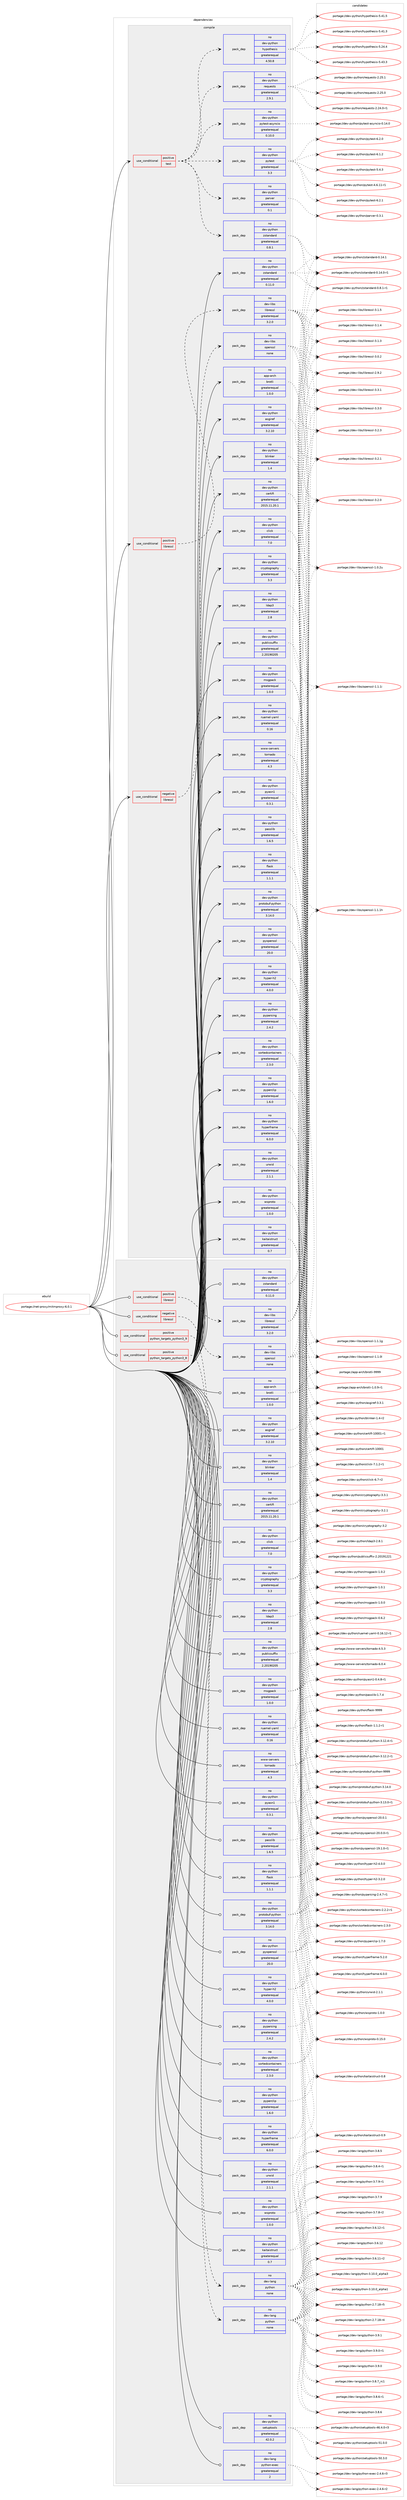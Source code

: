 digraph prolog {

# *************
# Graph options
# *************

newrank=true;
concentrate=true;
compound=true;
graph [rankdir=LR,fontname=Helvetica,fontsize=10,ranksep=1.5];#, ranksep=2.5, nodesep=0.2];
edge  [arrowhead=vee];
node  [fontname=Helvetica,fontsize=10];

# **********
# The ebuild
# **********

subgraph cluster_leftcol {
color=gray;
rank=same;
label=<<i>ebuild</i>>;
id [label="portage://net-proxy/mitmproxy-6.0.1", color=red, width=4, href="../net-proxy/mitmproxy-6.0.1.svg"];
}

# ****************
# The dependencies
# ****************

subgraph cluster_midcol {
color=gray;
label=<<i>dependencies</i>>;
subgraph cluster_compile {
fillcolor="#eeeeee";
style=filled;
label=<<i>compile</i>>;
subgraph cond1732 {
dependency6838 [label=<<TABLE BORDER="0" CELLBORDER="1" CELLSPACING="0" CELLPADDING="4"><TR><TD ROWSPAN="3" CELLPADDING="10">use_conditional</TD></TR><TR><TD>negative</TD></TR><TR><TD>libressl</TD></TR></TABLE>>, shape=none, color=red];
subgraph pack5023 {
dependency6839 [label=<<TABLE BORDER="0" CELLBORDER="1" CELLSPACING="0" CELLPADDING="4" WIDTH="220"><TR><TD ROWSPAN="6" CELLPADDING="30">pack_dep</TD></TR><TR><TD WIDTH="110">no</TD></TR><TR><TD>dev-libs</TD></TR><TR><TD>openssl</TD></TR><TR><TD>none</TD></TR><TR><TD></TD></TR></TABLE>>, shape=none, color=blue];
}
dependency6838:e -> dependency6839:w [weight=20,style="dashed",arrowhead="vee"];
}
id:e -> dependency6838:w [weight=20,style="solid",arrowhead="vee"];
subgraph cond1733 {
dependency6840 [label=<<TABLE BORDER="0" CELLBORDER="1" CELLSPACING="0" CELLPADDING="4"><TR><TD ROWSPAN="3" CELLPADDING="10">use_conditional</TD></TR><TR><TD>positive</TD></TR><TR><TD>libressl</TD></TR></TABLE>>, shape=none, color=red];
subgraph pack5024 {
dependency6841 [label=<<TABLE BORDER="0" CELLBORDER="1" CELLSPACING="0" CELLPADDING="4" WIDTH="220"><TR><TD ROWSPAN="6" CELLPADDING="30">pack_dep</TD></TR><TR><TD WIDTH="110">no</TD></TR><TR><TD>dev-libs</TD></TR><TR><TD>libressl</TD></TR><TR><TD>greaterequal</TD></TR><TR><TD>3.2.0</TD></TR></TABLE>>, shape=none, color=blue];
}
dependency6840:e -> dependency6841:w [weight=20,style="dashed",arrowhead="vee"];
}
id:e -> dependency6840:w [weight=20,style="solid",arrowhead="vee"];
subgraph cond1734 {
dependency6842 [label=<<TABLE BORDER="0" CELLBORDER="1" CELLSPACING="0" CELLPADDING="4"><TR><TD ROWSPAN="3" CELLPADDING="10">use_conditional</TD></TR><TR><TD>positive</TD></TR><TR><TD>test</TD></TR></TABLE>>, shape=none, color=red];
subgraph pack5025 {
dependency6843 [label=<<TABLE BORDER="0" CELLBORDER="1" CELLSPACING="0" CELLPADDING="4" WIDTH="220"><TR><TD ROWSPAN="6" CELLPADDING="30">pack_dep</TD></TR><TR><TD WIDTH="110">no</TD></TR><TR><TD>dev-python</TD></TR><TR><TD>hypothesis</TD></TR><TR><TD>greaterequal</TD></TR><TR><TD>4.50.8</TD></TR></TABLE>>, shape=none, color=blue];
}
dependency6842:e -> dependency6843:w [weight=20,style="dashed",arrowhead="vee"];
subgraph pack5026 {
dependency6844 [label=<<TABLE BORDER="0" CELLBORDER="1" CELLSPACING="0" CELLPADDING="4" WIDTH="220"><TR><TD ROWSPAN="6" CELLPADDING="30">pack_dep</TD></TR><TR><TD WIDTH="110">no</TD></TR><TR><TD>dev-python</TD></TR><TR><TD>parver</TD></TR><TR><TD>greaterequal</TD></TR><TR><TD>0.1</TD></TR></TABLE>>, shape=none, color=blue];
}
dependency6842:e -> dependency6844:w [weight=20,style="dashed",arrowhead="vee"];
subgraph pack5027 {
dependency6845 [label=<<TABLE BORDER="0" CELLBORDER="1" CELLSPACING="0" CELLPADDING="4" WIDTH="220"><TR><TD ROWSPAN="6" CELLPADDING="30">pack_dep</TD></TR><TR><TD WIDTH="110">no</TD></TR><TR><TD>dev-python</TD></TR><TR><TD>pytest</TD></TR><TR><TD>greaterequal</TD></TR><TR><TD>3.3</TD></TR></TABLE>>, shape=none, color=blue];
}
dependency6842:e -> dependency6845:w [weight=20,style="dashed",arrowhead="vee"];
subgraph pack5028 {
dependency6846 [label=<<TABLE BORDER="0" CELLBORDER="1" CELLSPACING="0" CELLPADDING="4" WIDTH="220"><TR><TD ROWSPAN="6" CELLPADDING="30">pack_dep</TD></TR><TR><TD WIDTH="110">no</TD></TR><TR><TD>dev-python</TD></TR><TR><TD>pytest-asyncio</TD></TR><TR><TD>greaterequal</TD></TR><TR><TD>0.10.0</TD></TR></TABLE>>, shape=none, color=blue];
}
dependency6842:e -> dependency6846:w [weight=20,style="dashed",arrowhead="vee"];
subgraph pack5029 {
dependency6847 [label=<<TABLE BORDER="0" CELLBORDER="1" CELLSPACING="0" CELLPADDING="4" WIDTH="220"><TR><TD ROWSPAN="6" CELLPADDING="30">pack_dep</TD></TR><TR><TD WIDTH="110">no</TD></TR><TR><TD>dev-python</TD></TR><TR><TD>requests</TD></TR><TR><TD>greaterequal</TD></TR><TR><TD>2.9.1</TD></TR></TABLE>>, shape=none, color=blue];
}
dependency6842:e -> dependency6847:w [weight=20,style="dashed",arrowhead="vee"];
subgraph pack5030 {
dependency6848 [label=<<TABLE BORDER="0" CELLBORDER="1" CELLSPACING="0" CELLPADDING="4" WIDTH="220"><TR><TD ROWSPAN="6" CELLPADDING="30">pack_dep</TD></TR><TR><TD WIDTH="110">no</TD></TR><TR><TD>dev-python</TD></TR><TR><TD>zstandard</TD></TR><TR><TD>greaterequal</TD></TR><TR><TD>0.8.1</TD></TR></TABLE>>, shape=none, color=blue];
}
dependency6842:e -> dependency6848:w [weight=20,style="dashed",arrowhead="vee"];
}
id:e -> dependency6842:w [weight=20,style="solid",arrowhead="vee"];
subgraph pack5031 {
dependency6849 [label=<<TABLE BORDER="0" CELLBORDER="1" CELLSPACING="0" CELLPADDING="4" WIDTH="220"><TR><TD ROWSPAN="6" CELLPADDING="30">pack_dep</TD></TR><TR><TD WIDTH="110">no</TD></TR><TR><TD>app-arch</TD></TR><TR><TD>brotli</TD></TR><TR><TD>greaterequal</TD></TR><TR><TD>1.0.0</TD></TR></TABLE>>, shape=none, color=blue];
}
id:e -> dependency6849:w [weight=20,style="solid",arrowhead="vee"];
subgraph pack5032 {
dependency6850 [label=<<TABLE BORDER="0" CELLBORDER="1" CELLSPACING="0" CELLPADDING="4" WIDTH="220"><TR><TD ROWSPAN="6" CELLPADDING="30">pack_dep</TD></TR><TR><TD WIDTH="110">no</TD></TR><TR><TD>dev-python</TD></TR><TR><TD>asgiref</TD></TR><TR><TD>greaterequal</TD></TR><TR><TD>3.2.10</TD></TR></TABLE>>, shape=none, color=blue];
}
id:e -> dependency6850:w [weight=20,style="solid",arrowhead="vee"];
subgraph pack5033 {
dependency6851 [label=<<TABLE BORDER="0" CELLBORDER="1" CELLSPACING="0" CELLPADDING="4" WIDTH="220"><TR><TD ROWSPAN="6" CELLPADDING="30">pack_dep</TD></TR><TR><TD WIDTH="110">no</TD></TR><TR><TD>dev-python</TD></TR><TR><TD>blinker</TD></TR><TR><TD>greaterequal</TD></TR><TR><TD>1.4</TD></TR></TABLE>>, shape=none, color=blue];
}
id:e -> dependency6851:w [weight=20,style="solid",arrowhead="vee"];
subgraph pack5034 {
dependency6852 [label=<<TABLE BORDER="0" CELLBORDER="1" CELLSPACING="0" CELLPADDING="4" WIDTH="220"><TR><TD ROWSPAN="6" CELLPADDING="30">pack_dep</TD></TR><TR><TD WIDTH="110">no</TD></TR><TR><TD>dev-python</TD></TR><TR><TD>certifi</TD></TR><TR><TD>greaterequal</TD></TR><TR><TD>2015.11.20.1</TD></TR></TABLE>>, shape=none, color=blue];
}
id:e -> dependency6852:w [weight=20,style="solid",arrowhead="vee"];
subgraph pack5035 {
dependency6853 [label=<<TABLE BORDER="0" CELLBORDER="1" CELLSPACING="0" CELLPADDING="4" WIDTH="220"><TR><TD ROWSPAN="6" CELLPADDING="30">pack_dep</TD></TR><TR><TD WIDTH="110">no</TD></TR><TR><TD>dev-python</TD></TR><TR><TD>click</TD></TR><TR><TD>greaterequal</TD></TR><TR><TD>7.0</TD></TR></TABLE>>, shape=none, color=blue];
}
id:e -> dependency6853:w [weight=20,style="solid",arrowhead="vee"];
subgraph pack5036 {
dependency6854 [label=<<TABLE BORDER="0" CELLBORDER="1" CELLSPACING="0" CELLPADDING="4" WIDTH="220"><TR><TD ROWSPAN="6" CELLPADDING="30">pack_dep</TD></TR><TR><TD WIDTH="110">no</TD></TR><TR><TD>dev-python</TD></TR><TR><TD>cryptography</TD></TR><TR><TD>greaterequal</TD></TR><TR><TD>3.3</TD></TR></TABLE>>, shape=none, color=blue];
}
id:e -> dependency6854:w [weight=20,style="solid",arrowhead="vee"];
subgraph pack5037 {
dependency6855 [label=<<TABLE BORDER="0" CELLBORDER="1" CELLSPACING="0" CELLPADDING="4" WIDTH="220"><TR><TD ROWSPAN="6" CELLPADDING="30">pack_dep</TD></TR><TR><TD WIDTH="110">no</TD></TR><TR><TD>dev-python</TD></TR><TR><TD>flask</TD></TR><TR><TD>greaterequal</TD></TR><TR><TD>1.1.1</TD></TR></TABLE>>, shape=none, color=blue];
}
id:e -> dependency6855:w [weight=20,style="solid",arrowhead="vee"];
subgraph pack5038 {
dependency6856 [label=<<TABLE BORDER="0" CELLBORDER="1" CELLSPACING="0" CELLPADDING="4" WIDTH="220"><TR><TD ROWSPAN="6" CELLPADDING="30">pack_dep</TD></TR><TR><TD WIDTH="110">no</TD></TR><TR><TD>dev-python</TD></TR><TR><TD>hyper-h2</TD></TR><TR><TD>greaterequal</TD></TR><TR><TD>4.0.0</TD></TR></TABLE>>, shape=none, color=blue];
}
id:e -> dependency6856:w [weight=20,style="solid",arrowhead="vee"];
subgraph pack5039 {
dependency6857 [label=<<TABLE BORDER="0" CELLBORDER="1" CELLSPACING="0" CELLPADDING="4" WIDTH="220"><TR><TD ROWSPAN="6" CELLPADDING="30">pack_dep</TD></TR><TR><TD WIDTH="110">no</TD></TR><TR><TD>dev-python</TD></TR><TR><TD>hyperframe</TD></TR><TR><TD>greaterequal</TD></TR><TR><TD>6.0.0</TD></TR></TABLE>>, shape=none, color=blue];
}
id:e -> dependency6857:w [weight=20,style="solid",arrowhead="vee"];
subgraph pack5040 {
dependency6858 [label=<<TABLE BORDER="0" CELLBORDER="1" CELLSPACING="0" CELLPADDING="4" WIDTH="220"><TR><TD ROWSPAN="6" CELLPADDING="30">pack_dep</TD></TR><TR><TD WIDTH="110">no</TD></TR><TR><TD>dev-python</TD></TR><TR><TD>kaitaistruct</TD></TR><TR><TD>greaterequal</TD></TR><TR><TD>0.7</TD></TR></TABLE>>, shape=none, color=blue];
}
id:e -> dependency6858:w [weight=20,style="solid",arrowhead="vee"];
subgraph pack5041 {
dependency6859 [label=<<TABLE BORDER="0" CELLBORDER="1" CELLSPACING="0" CELLPADDING="4" WIDTH="220"><TR><TD ROWSPAN="6" CELLPADDING="30">pack_dep</TD></TR><TR><TD WIDTH="110">no</TD></TR><TR><TD>dev-python</TD></TR><TR><TD>ldap3</TD></TR><TR><TD>greaterequal</TD></TR><TR><TD>2.8</TD></TR></TABLE>>, shape=none, color=blue];
}
id:e -> dependency6859:w [weight=20,style="solid",arrowhead="vee"];
subgraph pack5042 {
dependency6860 [label=<<TABLE BORDER="0" CELLBORDER="1" CELLSPACING="0" CELLPADDING="4" WIDTH="220"><TR><TD ROWSPAN="6" CELLPADDING="30">pack_dep</TD></TR><TR><TD WIDTH="110">no</TD></TR><TR><TD>dev-python</TD></TR><TR><TD>msgpack</TD></TR><TR><TD>greaterequal</TD></TR><TR><TD>1.0.0</TD></TR></TABLE>>, shape=none, color=blue];
}
id:e -> dependency6860:w [weight=20,style="solid",arrowhead="vee"];
subgraph pack5043 {
dependency6861 [label=<<TABLE BORDER="0" CELLBORDER="1" CELLSPACING="0" CELLPADDING="4" WIDTH="220"><TR><TD ROWSPAN="6" CELLPADDING="30">pack_dep</TD></TR><TR><TD WIDTH="110">no</TD></TR><TR><TD>dev-python</TD></TR><TR><TD>passlib</TD></TR><TR><TD>greaterequal</TD></TR><TR><TD>1.6.5</TD></TR></TABLE>>, shape=none, color=blue];
}
id:e -> dependency6861:w [weight=20,style="solid",arrowhead="vee"];
subgraph pack5044 {
dependency6862 [label=<<TABLE BORDER="0" CELLBORDER="1" CELLSPACING="0" CELLPADDING="4" WIDTH="220"><TR><TD ROWSPAN="6" CELLPADDING="30">pack_dep</TD></TR><TR><TD WIDTH="110">no</TD></TR><TR><TD>dev-python</TD></TR><TR><TD>protobuf-python</TD></TR><TR><TD>greaterequal</TD></TR><TR><TD>3.14.0</TD></TR></TABLE>>, shape=none, color=blue];
}
id:e -> dependency6862:w [weight=20,style="solid",arrowhead="vee"];
subgraph pack5045 {
dependency6863 [label=<<TABLE BORDER="0" CELLBORDER="1" CELLSPACING="0" CELLPADDING="4" WIDTH="220"><TR><TD ROWSPAN="6" CELLPADDING="30">pack_dep</TD></TR><TR><TD WIDTH="110">no</TD></TR><TR><TD>dev-python</TD></TR><TR><TD>publicsuffix</TD></TR><TR><TD>greaterequal</TD></TR><TR><TD>2.20190205</TD></TR></TABLE>>, shape=none, color=blue];
}
id:e -> dependency6863:w [weight=20,style="solid",arrowhead="vee"];
subgraph pack5046 {
dependency6864 [label=<<TABLE BORDER="0" CELLBORDER="1" CELLSPACING="0" CELLPADDING="4" WIDTH="220"><TR><TD ROWSPAN="6" CELLPADDING="30">pack_dep</TD></TR><TR><TD WIDTH="110">no</TD></TR><TR><TD>dev-python</TD></TR><TR><TD>pyasn1</TD></TR><TR><TD>greaterequal</TD></TR><TR><TD>0.3.1</TD></TR></TABLE>>, shape=none, color=blue];
}
id:e -> dependency6864:w [weight=20,style="solid",arrowhead="vee"];
subgraph pack5047 {
dependency6865 [label=<<TABLE BORDER="0" CELLBORDER="1" CELLSPACING="0" CELLPADDING="4" WIDTH="220"><TR><TD ROWSPAN="6" CELLPADDING="30">pack_dep</TD></TR><TR><TD WIDTH="110">no</TD></TR><TR><TD>dev-python</TD></TR><TR><TD>pyopenssl</TD></TR><TR><TD>greaterequal</TD></TR><TR><TD>20.0</TD></TR></TABLE>>, shape=none, color=blue];
}
id:e -> dependency6865:w [weight=20,style="solid",arrowhead="vee"];
subgraph pack5048 {
dependency6866 [label=<<TABLE BORDER="0" CELLBORDER="1" CELLSPACING="0" CELLPADDING="4" WIDTH="220"><TR><TD ROWSPAN="6" CELLPADDING="30">pack_dep</TD></TR><TR><TD WIDTH="110">no</TD></TR><TR><TD>dev-python</TD></TR><TR><TD>pyparsing</TD></TR><TR><TD>greaterequal</TD></TR><TR><TD>2.4.2</TD></TR></TABLE>>, shape=none, color=blue];
}
id:e -> dependency6866:w [weight=20,style="solid",arrowhead="vee"];
subgraph pack5049 {
dependency6867 [label=<<TABLE BORDER="0" CELLBORDER="1" CELLSPACING="0" CELLPADDING="4" WIDTH="220"><TR><TD ROWSPAN="6" CELLPADDING="30">pack_dep</TD></TR><TR><TD WIDTH="110">no</TD></TR><TR><TD>dev-python</TD></TR><TR><TD>pyperclip</TD></TR><TR><TD>greaterequal</TD></TR><TR><TD>1.6.0</TD></TR></TABLE>>, shape=none, color=blue];
}
id:e -> dependency6867:w [weight=20,style="solid",arrowhead="vee"];
subgraph pack5050 {
dependency6868 [label=<<TABLE BORDER="0" CELLBORDER="1" CELLSPACING="0" CELLPADDING="4" WIDTH="220"><TR><TD ROWSPAN="6" CELLPADDING="30">pack_dep</TD></TR><TR><TD WIDTH="110">no</TD></TR><TR><TD>dev-python</TD></TR><TR><TD>ruamel-yaml</TD></TR><TR><TD>greaterequal</TD></TR><TR><TD>0.16</TD></TR></TABLE>>, shape=none, color=blue];
}
id:e -> dependency6868:w [weight=20,style="solid",arrowhead="vee"];
subgraph pack5051 {
dependency6869 [label=<<TABLE BORDER="0" CELLBORDER="1" CELLSPACING="0" CELLPADDING="4" WIDTH="220"><TR><TD ROWSPAN="6" CELLPADDING="30">pack_dep</TD></TR><TR><TD WIDTH="110">no</TD></TR><TR><TD>dev-python</TD></TR><TR><TD>sortedcontainers</TD></TR><TR><TD>greaterequal</TD></TR><TR><TD>2.3.0</TD></TR></TABLE>>, shape=none, color=blue];
}
id:e -> dependency6869:w [weight=20,style="solid",arrowhead="vee"];
subgraph pack5052 {
dependency6870 [label=<<TABLE BORDER="0" CELLBORDER="1" CELLSPACING="0" CELLPADDING="4" WIDTH="220"><TR><TD ROWSPAN="6" CELLPADDING="30">pack_dep</TD></TR><TR><TD WIDTH="110">no</TD></TR><TR><TD>dev-python</TD></TR><TR><TD>urwid</TD></TR><TR><TD>greaterequal</TD></TR><TR><TD>2.1.1</TD></TR></TABLE>>, shape=none, color=blue];
}
id:e -> dependency6870:w [weight=20,style="solid",arrowhead="vee"];
subgraph pack5053 {
dependency6871 [label=<<TABLE BORDER="0" CELLBORDER="1" CELLSPACING="0" CELLPADDING="4" WIDTH="220"><TR><TD ROWSPAN="6" CELLPADDING="30">pack_dep</TD></TR><TR><TD WIDTH="110">no</TD></TR><TR><TD>dev-python</TD></TR><TR><TD>wsproto</TD></TR><TR><TD>greaterequal</TD></TR><TR><TD>1.0.0</TD></TR></TABLE>>, shape=none, color=blue];
}
id:e -> dependency6871:w [weight=20,style="solid",arrowhead="vee"];
subgraph pack5054 {
dependency6872 [label=<<TABLE BORDER="0" CELLBORDER="1" CELLSPACING="0" CELLPADDING="4" WIDTH="220"><TR><TD ROWSPAN="6" CELLPADDING="30">pack_dep</TD></TR><TR><TD WIDTH="110">no</TD></TR><TR><TD>dev-python</TD></TR><TR><TD>zstandard</TD></TR><TR><TD>greaterequal</TD></TR><TR><TD>0.11.0</TD></TR></TABLE>>, shape=none, color=blue];
}
id:e -> dependency6872:w [weight=20,style="solid",arrowhead="vee"];
subgraph pack5055 {
dependency6873 [label=<<TABLE BORDER="0" CELLBORDER="1" CELLSPACING="0" CELLPADDING="4" WIDTH="220"><TR><TD ROWSPAN="6" CELLPADDING="30">pack_dep</TD></TR><TR><TD WIDTH="110">no</TD></TR><TR><TD>www-servers</TD></TR><TR><TD>tornado</TD></TR><TR><TD>greaterequal</TD></TR><TR><TD>4.3</TD></TR></TABLE>>, shape=none, color=blue];
}
id:e -> dependency6873:w [weight=20,style="solid",arrowhead="vee"];
}
subgraph cluster_compileandrun {
fillcolor="#eeeeee";
style=filled;
label=<<i>compile and run</i>>;
}
subgraph cluster_run {
fillcolor="#eeeeee";
style=filled;
label=<<i>run</i>>;
subgraph cond1735 {
dependency6874 [label=<<TABLE BORDER="0" CELLBORDER="1" CELLSPACING="0" CELLPADDING="4"><TR><TD ROWSPAN="3" CELLPADDING="10">use_conditional</TD></TR><TR><TD>negative</TD></TR><TR><TD>libressl</TD></TR></TABLE>>, shape=none, color=red];
subgraph pack5056 {
dependency6875 [label=<<TABLE BORDER="0" CELLBORDER="1" CELLSPACING="0" CELLPADDING="4" WIDTH="220"><TR><TD ROWSPAN="6" CELLPADDING="30">pack_dep</TD></TR><TR><TD WIDTH="110">no</TD></TR><TR><TD>dev-libs</TD></TR><TR><TD>openssl</TD></TR><TR><TD>none</TD></TR><TR><TD></TD></TR></TABLE>>, shape=none, color=blue];
}
dependency6874:e -> dependency6875:w [weight=20,style="dashed",arrowhead="vee"];
}
id:e -> dependency6874:w [weight=20,style="solid",arrowhead="odot"];
subgraph cond1736 {
dependency6876 [label=<<TABLE BORDER="0" CELLBORDER="1" CELLSPACING="0" CELLPADDING="4"><TR><TD ROWSPAN="3" CELLPADDING="10">use_conditional</TD></TR><TR><TD>positive</TD></TR><TR><TD>libressl</TD></TR></TABLE>>, shape=none, color=red];
subgraph pack5057 {
dependency6877 [label=<<TABLE BORDER="0" CELLBORDER="1" CELLSPACING="0" CELLPADDING="4" WIDTH="220"><TR><TD ROWSPAN="6" CELLPADDING="30">pack_dep</TD></TR><TR><TD WIDTH="110">no</TD></TR><TR><TD>dev-libs</TD></TR><TR><TD>libressl</TD></TR><TR><TD>greaterequal</TD></TR><TR><TD>3.2.0</TD></TR></TABLE>>, shape=none, color=blue];
}
dependency6876:e -> dependency6877:w [weight=20,style="dashed",arrowhead="vee"];
}
id:e -> dependency6876:w [weight=20,style="solid",arrowhead="odot"];
subgraph cond1737 {
dependency6878 [label=<<TABLE BORDER="0" CELLBORDER="1" CELLSPACING="0" CELLPADDING="4"><TR><TD ROWSPAN="3" CELLPADDING="10">use_conditional</TD></TR><TR><TD>positive</TD></TR><TR><TD>python_targets_python3_8</TD></TR></TABLE>>, shape=none, color=red];
subgraph pack5058 {
dependency6879 [label=<<TABLE BORDER="0" CELLBORDER="1" CELLSPACING="0" CELLPADDING="4" WIDTH="220"><TR><TD ROWSPAN="6" CELLPADDING="30">pack_dep</TD></TR><TR><TD WIDTH="110">no</TD></TR><TR><TD>dev-lang</TD></TR><TR><TD>python</TD></TR><TR><TD>none</TD></TR><TR><TD></TD></TR></TABLE>>, shape=none, color=blue];
}
dependency6878:e -> dependency6879:w [weight=20,style="dashed",arrowhead="vee"];
}
id:e -> dependency6878:w [weight=20,style="solid",arrowhead="odot"];
subgraph cond1738 {
dependency6880 [label=<<TABLE BORDER="0" CELLBORDER="1" CELLSPACING="0" CELLPADDING="4"><TR><TD ROWSPAN="3" CELLPADDING="10">use_conditional</TD></TR><TR><TD>positive</TD></TR><TR><TD>python_targets_python3_9</TD></TR></TABLE>>, shape=none, color=red];
subgraph pack5059 {
dependency6881 [label=<<TABLE BORDER="0" CELLBORDER="1" CELLSPACING="0" CELLPADDING="4" WIDTH="220"><TR><TD ROWSPAN="6" CELLPADDING="30">pack_dep</TD></TR><TR><TD WIDTH="110">no</TD></TR><TR><TD>dev-lang</TD></TR><TR><TD>python</TD></TR><TR><TD>none</TD></TR><TR><TD></TD></TR></TABLE>>, shape=none, color=blue];
}
dependency6880:e -> dependency6881:w [weight=20,style="dashed",arrowhead="vee"];
}
id:e -> dependency6880:w [weight=20,style="solid",arrowhead="odot"];
subgraph pack5060 {
dependency6882 [label=<<TABLE BORDER="0" CELLBORDER="1" CELLSPACING="0" CELLPADDING="4" WIDTH="220"><TR><TD ROWSPAN="6" CELLPADDING="30">pack_dep</TD></TR><TR><TD WIDTH="110">no</TD></TR><TR><TD>app-arch</TD></TR><TR><TD>brotli</TD></TR><TR><TD>greaterequal</TD></TR><TR><TD>1.0.0</TD></TR></TABLE>>, shape=none, color=blue];
}
id:e -> dependency6882:w [weight=20,style="solid",arrowhead="odot"];
subgraph pack5061 {
dependency6883 [label=<<TABLE BORDER="0" CELLBORDER="1" CELLSPACING="0" CELLPADDING="4" WIDTH="220"><TR><TD ROWSPAN="6" CELLPADDING="30">pack_dep</TD></TR><TR><TD WIDTH="110">no</TD></TR><TR><TD>dev-lang</TD></TR><TR><TD>python-exec</TD></TR><TR><TD>greaterequal</TD></TR><TR><TD>2</TD></TR></TABLE>>, shape=none, color=blue];
}
id:e -> dependency6883:w [weight=20,style="solid",arrowhead="odot"];
subgraph pack5062 {
dependency6884 [label=<<TABLE BORDER="0" CELLBORDER="1" CELLSPACING="0" CELLPADDING="4" WIDTH="220"><TR><TD ROWSPAN="6" CELLPADDING="30">pack_dep</TD></TR><TR><TD WIDTH="110">no</TD></TR><TR><TD>dev-python</TD></TR><TR><TD>asgiref</TD></TR><TR><TD>greaterequal</TD></TR><TR><TD>3.2.10</TD></TR></TABLE>>, shape=none, color=blue];
}
id:e -> dependency6884:w [weight=20,style="solid",arrowhead="odot"];
subgraph pack5063 {
dependency6885 [label=<<TABLE BORDER="0" CELLBORDER="1" CELLSPACING="0" CELLPADDING="4" WIDTH="220"><TR><TD ROWSPAN="6" CELLPADDING="30">pack_dep</TD></TR><TR><TD WIDTH="110">no</TD></TR><TR><TD>dev-python</TD></TR><TR><TD>blinker</TD></TR><TR><TD>greaterequal</TD></TR><TR><TD>1.4</TD></TR></TABLE>>, shape=none, color=blue];
}
id:e -> dependency6885:w [weight=20,style="solid",arrowhead="odot"];
subgraph pack5064 {
dependency6886 [label=<<TABLE BORDER="0" CELLBORDER="1" CELLSPACING="0" CELLPADDING="4" WIDTH="220"><TR><TD ROWSPAN="6" CELLPADDING="30">pack_dep</TD></TR><TR><TD WIDTH="110">no</TD></TR><TR><TD>dev-python</TD></TR><TR><TD>certifi</TD></TR><TR><TD>greaterequal</TD></TR><TR><TD>2015.11.20.1</TD></TR></TABLE>>, shape=none, color=blue];
}
id:e -> dependency6886:w [weight=20,style="solid",arrowhead="odot"];
subgraph pack5065 {
dependency6887 [label=<<TABLE BORDER="0" CELLBORDER="1" CELLSPACING="0" CELLPADDING="4" WIDTH="220"><TR><TD ROWSPAN="6" CELLPADDING="30">pack_dep</TD></TR><TR><TD WIDTH="110">no</TD></TR><TR><TD>dev-python</TD></TR><TR><TD>click</TD></TR><TR><TD>greaterequal</TD></TR><TR><TD>7.0</TD></TR></TABLE>>, shape=none, color=blue];
}
id:e -> dependency6887:w [weight=20,style="solid",arrowhead="odot"];
subgraph pack5066 {
dependency6888 [label=<<TABLE BORDER="0" CELLBORDER="1" CELLSPACING="0" CELLPADDING="4" WIDTH="220"><TR><TD ROWSPAN="6" CELLPADDING="30">pack_dep</TD></TR><TR><TD WIDTH="110">no</TD></TR><TR><TD>dev-python</TD></TR><TR><TD>cryptography</TD></TR><TR><TD>greaterequal</TD></TR><TR><TD>3.3</TD></TR></TABLE>>, shape=none, color=blue];
}
id:e -> dependency6888:w [weight=20,style="solid",arrowhead="odot"];
subgraph pack5067 {
dependency6889 [label=<<TABLE BORDER="0" CELLBORDER="1" CELLSPACING="0" CELLPADDING="4" WIDTH="220"><TR><TD ROWSPAN="6" CELLPADDING="30">pack_dep</TD></TR><TR><TD WIDTH="110">no</TD></TR><TR><TD>dev-python</TD></TR><TR><TD>flask</TD></TR><TR><TD>greaterequal</TD></TR><TR><TD>1.1.1</TD></TR></TABLE>>, shape=none, color=blue];
}
id:e -> dependency6889:w [weight=20,style="solid",arrowhead="odot"];
subgraph pack5068 {
dependency6890 [label=<<TABLE BORDER="0" CELLBORDER="1" CELLSPACING="0" CELLPADDING="4" WIDTH="220"><TR><TD ROWSPAN="6" CELLPADDING="30">pack_dep</TD></TR><TR><TD WIDTH="110">no</TD></TR><TR><TD>dev-python</TD></TR><TR><TD>hyper-h2</TD></TR><TR><TD>greaterequal</TD></TR><TR><TD>4.0.0</TD></TR></TABLE>>, shape=none, color=blue];
}
id:e -> dependency6890:w [weight=20,style="solid",arrowhead="odot"];
subgraph pack5069 {
dependency6891 [label=<<TABLE BORDER="0" CELLBORDER="1" CELLSPACING="0" CELLPADDING="4" WIDTH="220"><TR><TD ROWSPAN="6" CELLPADDING="30">pack_dep</TD></TR><TR><TD WIDTH="110">no</TD></TR><TR><TD>dev-python</TD></TR><TR><TD>hyperframe</TD></TR><TR><TD>greaterequal</TD></TR><TR><TD>6.0.0</TD></TR></TABLE>>, shape=none, color=blue];
}
id:e -> dependency6891:w [weight=20,style="solid",arrowhead="odot"];
subgraph pack5070 {
dependency6892 [label=<<TABLE BORDER="0" CELLBORDER="1" CELLSPACING="0" CELLPADDING="4" WIDTH="220"><TR><TD ROWSPAN="6" CELLPADDING="30">pack_dep</TD></TR><TR><TD WIDTH="110">no</TD></TR><TR><TD>dev-python</TD></TR><TR><TD>kaitaistruct</TD></TR><TR><TD>greaterequal</TD></TR><TR><TD>0.7</TD></TR></TABLE>>, shape=none, color=blue];
}
id:e -> dependency6892:w [weight=20,style="solid",arrowhead="odot"];
subgraph pack5071 {
dependency6893 [label=<<TABLE BORDER="0" CELLBORDER="1" CELLSPACING="0" CELLPADDING="4" WIDTH="220"><TR><TD ROWSPAN="6" CELLPADDING="30">pack_dep</TD></TR><TR><TD WIDTH="110">no</TD></TR><TR><TD>dev-python</TD></TR><TR><TD>ldap3</TD></TR><TR><TD>greaterequal</TD></TR><TR><TD>2.8</TD></TR></TABLE>>, shape=none, color=blue];
}
id:e -> dependency6893:w [weight=20,style="solid",arrowhead="odot"];
subgraph pack5072 {
dependency6894 [label=<<TABLE BORDER="0" CELLBORDER="1" CELLSPACING="0" CELLPADDING="4" WIDTH="220"><TR><TD ROWSPAN="6" CELLPADDING="30">pack_dep</TD></TR><TR><TD WIDTH="110">no</TD></TR><TR><TD>dev-python</TD></TR><TR><TD>msgpack</TD></TR><TR><TD>greaterequal</TD></TR><TR><TD>1.0.0</TD></TR></TABLE>>, shape=none, color=blue];
}
id:e -> dependency6894:w [weight=20,style="solid",arrowhead="odot"];
subgraph pack5073 {
dependency6895 [label=<<TABLE BORDER="0" CELLBORDER="1" CELLSPACING="0" CELLPADDING="4" WIDTH="220"><TR><TD ROWSPAN="6" CELLPADDING="30">pack_dep</TD></TR><TR><TD WIDTH="110">no</TD></TR><TR><TD>dev-python</TD></TR><TR><TD>passlib</TD></TR><TR><TD>greaterequal</TD></TR><TR><TD>1.6.5</TD></TR></TABLE>>, shape=none, color=blue];
}
id:e -> dependency6895:w [weight=20,style="solid",arrowhead="odot"];
subgraph pack5074 {
dependency6896 [label=<<TABLE BORDER="0" CELLBORDER="1" CELLSPACING="0" CELLPADDING="4" WIDTH="220"><TR><TD ROWSPAN="6" CELLPADDING="30">pack_dep</TD></TR><TR><TD WIDTH="110">no</TD></TR><TR><TD>dev-python</TD></TR><TR><TD>protobuf-python</TD></TR><TR><TD>greaterequal</TD></TR><TR><TD>3.14.0</TD></TR></TABLE>>, shape=none, color=blue];
}
id:e -> dependency6896:w [weight=20,style="solid",arrowhead="odot"];
subgraph pack5075 {
dependency6897 [label=<<TABLE BORDER="0" CELLBORDER="1" CELLSPACING="0" CELLPADDING="4" WIDTH="220"><TR><TD ROWSPAN="6" CELLPADDING="30">pack_dep</TD></TR><TR><TD WIDTH="110">no</TD></TR><TR><TD>dev-python</TD></TR><TR><TD>publicsuffix</TD></TR><TR><TD>greaterequal</TD></TR><TR><TD>2.20190205</TD></TR></TABLE>>, shape=none, color=blue];
}
id:e -> dependency6897:w [weight=20,style="solid",arrowhead="odot"];
subgraph pack5076 {
dependency6898 [label=<<TABLE BORDER="0" CELLBORDER="1" CELLSPACING="0" CELLPADDING="4" WIDTH="220"><TR><TD ROWSPAN="6" CELLPADDING="30">pack_dep</TD></TR><TR><TD WIDTH="110">no</TD></TR><TR><TD>dev-python</TD></TR><TR><TD>pyasn1</TD></TR><TR><TD>greaterequal</TD></TR><TR><TD>0.3.1</TD></TR></TABLE>>, shape=none, color=blue];
}
id:e -> dependency6898:w [weight=20,style="solid",arrowhead="odot"];
subgraph pack5077 {
dependency6899 [label=<<TABLE BORDER="0" CELLBORDER="1" CELLSPACING="0" CELLPADDING="4" WIDTH="220"><TR><TD ROWSPAN="6" CELLPADDING="30">pack_dep</TD></TR><TR><TD WIDTH="110">no</TD></TR><TR><TD>dev-python</TD></TR><TR><TD>pyopenssl</TD></TR><TR><TD>greaterequal</TD></TR><TR><TD>20.0</TD></TR></TABLE>>, shape=none, color=blue];
}
id:e -> dependency6899:w [weight=20,style="solid",arrowhead="odot"];
subgraph pack5078 {
dependency6900 [label=<<TABLE BORDER="0" CELLBORDER="1" CELLSPACING="0" CELLPADDING="4" WIDTH="220"><TR><TD ROWSPAN="6" CELLPADDING="30">pack_dep</TD></TR><TR><TD WIDTH="110">no</TD></TR><TR><TD>dev-python</TD></TR><TR><TD>pyparsing</TD></TR><TR><TD>greaterequal</TD></TR><TR><TD>2.4.2</TD></TR></TABLE>>, shape=none, color=blue];
}
id:e -> dependency6900:w [weight=20,style="solid",arrowhead="odot"];
subgraph pack5079 {
dependency6901 [label=<<TABLE BORDER="0" CELLBORDER="1" CELLSPACING="0" CELLPADDING="4" WIDTH="220"><TR><TD ROWSPAN="6" CELLPADDING="30">pack_dep</TD></TR><TR><TD WIDTH="110">no</TD></TR><TR><TD>dev-python</TD></TR><TR><TD>pyperclip</TD></TR><TR><TD>greaterequal</TD></TR><TR><TD>1.6.0</TD></TR></TABLE>>, shape=none, color=blue];
}
id:e -> dependency6901:w [weight=20,style="solid",arrowhead="odot"];
subgraph pack5080 {
dependency6902 [label=<<TABLE BORDER="0" CELLBORDER="1" CELLSPACING="0" CELLPADDING="4" WIDTH="220"><TR><TD ROWSPAN="6" CELLPADDING="30">pack_dep</TD></TR><TR><TD WIDTH="110">no</TD></TR><TR><TD>dev-python</TD></TR><TR><TD>ruamel-yaml</TD></TR><TR><TD>greaterequal</TD></TR><TR><TD>0.16</TD></TR></TABLE>>, shape=none, color=blue];
}
id:e -> dependency6902:w [weight=20,style="solid",arrowhead="odot"];
subgraph pack5081 {
dependency6903 [label=<<TABLE BORDER="0" CELLBORDER="1" CELLSPACING="0" CELLPADDING="4" WIDTH="220"><TR><TD ROWSPAN="6" CELLPADDING="30">pack_dep</TD></TR><TR><TD WIDTH="110">no</TD></TR><TR><TD>dev-python</TD></TR><TR><TD>setuptools</TD></TR><TR><TD>greaterequal</TD></TR><TR><TD>42.0.2</TD></TR></TABLE>>, shape=none, color=blue];
}
id:e -> dependency6903:w [weight=20,style="solid",arrowhead="odot"];
subgraph pack5082 {
dependency6904 [label=<<TABLE BORDER="0" CELLBORDER="1" CELLSPACING="0" CELLPADDING="4" WIDTH="220"><TR><TD ROWSPAN="6" CELLPADDING="30">pack_dep</TD></TR><TR><TD WIDTH="110">no</TD></TR><TR><TD>dev-python</TD></TR><TR><TD>sortedcontainers</TD></TR><TR><TD>greaterequal</TD></TR><TR><TD>2.3.0</TD></TR></TABLE>>, shape=none, color=blue];
}
id:e -> dependency6904:w [weight=20,style="solid",arrowhead="odot"];
subgraph pack5083 {
dependency6905 [label=<<TABLE BORDER="0" CELLBORDER="1" CELLSPACING="0" CELLPADDING="4" WIDTH="220"><TR><TD ROWSPAN="6" CELLPADDING="30">pack_dep</TD></TR><TR><TD WIDTH="110">no</TD></TR><TR><TD>dev-python</TD></TR><TR><TD>urwid</TD></TR><TR><TD>greaterequal</TD></TR><TR><TD>2.1.1</TD></TR></TABLE>>, shape=none, color=blue];
}
id:e -> dependency6905:w [weight=20,style="solid",arrowhead="odot"];
subgraph pack5084 {
dependency6906 [label=<<TABLE BORDER="0" CELLBORDER="1" CELLSPACING="0" CELLPADDING="4" WIDTH="220"><TR><TD ROWSPAN="6" CELLPADDING="30">pack_dep</TD></TR><TR><TD WIDTH="110">no</TD></TR><TR><TD>dev-python</TD></TR><TR><TD>wsproto</TD></TR><TR><TD>greaterequal</TD></TR><TR><TD>1.0.0</TD></TR></TABLE>>, shape=none, color=blue];
}
id:e -> dependency6906:w [weight=20,style="solid",arrowhead="odot"];
subgraph pack5085 {
dependency6907 [label=<<TABLE BORDER="0" CELLBORDER="1" CELLSPACING="0" CELLPADDING="4" WIDTH="220"><TR><TD ROWSPAN="6" CELLPADDING="30">pack_dep</TD></TR><TR><TD WIDTH="110">no</TD></TR><TR><TD>dev-python</TD></TR><TR><TD>zstandard</TD></TR><TR><TD>greaterequal</TD></TR><TR><TD>0.11.0</TD></TR></TABLE>>, shape=none, color=blue];
}
id:e -> dependency6907:w [weight=20,style="solid",arrowhead="odot"];
subgraph pack5086 {
dependency6908 [label=<<TABLE BORDER="0" CELLBORDER="1" CELLSPACING="0" CELLPADDING="4" WIDTH="220"><TR><TD ROWSPAN="6" CELLPADDING="30">pack_dep</TD></TR><TR><TD WIDTH="110">no</TD></TR><TR><TD>www-servers</TD></TR><TR><TD>tornado</TD></TR><TR><TD>greaterequal</TD></TR><TR><TD>4.3</TD></TR></TABLE>>, shape=none, color=blue];
}
id:e -> dependency6908:w [weight=20,style="solid",arrowhead="odot"];
}
}

# **************
# The candidates
# **************

subgraph cluster_choices {
rank=same;
color=gray;
label=<<i>candidates</i>>;

subgraph choice5023 {
color=black;
nodesep=1;
choice100101118451081059811547111112101110115115108454946494649105 [label="portage://dev-libs/openssl-1.1.1i", color=red, width=4,href="../dev-libs/openssl-1.1.1i.svg"];
choice100101118451081059811547111112101110115115108454946494649104 [label="portage://dev-libs/openssl-1.1.1h", color=red, width=4,href="../dev-libs/openssl-1.1.1h.svg"];
choice100101118451081059811547111112101110115115108454946494649103 [label="portage://dev-libs/openssl-1.1.1g", color=red, width=4,href="../dev-libs/openssl-1.1.1g.svg"];
choice100101118451081059811547111112101110115115108454946494648108 [label="portage://dev-libs/openssl-1.1.0l", color=red, width=4,href="../dev-libs/openssl-1.1.0l.svg"];
choice100101118451081059811547111112101110115115108454946484650117 [label="portage://dev-libs/openssl-1.0.2u", color=red, width=4,href="../dev-libs/openssl-1.0.2u.svg"];
dependency6839:e -> choice100101118451081059811547111112101110115115108454946494649105:w [style=dotted,weight="100"];
dependency6839:e -> choice100101118451081059811547111112101110115115108454946494649104:w [style=dotted,weight="100"];
dependency6839:e -> choice100101118451081059811547111112101110115115108454946494649103:w [style=dotted,weight="100"];
dependency6839:e -> choice100101118451081059811547111112101110115115108454946494648108:w [style=dotted,weight="100"];
dependency6839:e -> choice100101118451081059811547111112101110115115108454946484650117:w [style=dotted,weight="100"];
}
subgraph choice5024 {
color=black;
nodesep=1;
choice10010111845108105981154710810598114101115115108455146514649 [label="portage://dev-libs/libressl-3.3.1", color=red, width=4,href="../dev-libs/libressl-3.3.1.svg"];
choice10010111845108105981154710810598114101115115108455146514648 [label="portage://dev-libs/libressl-3.3.0", color=red, width=4,href="../dev-libs/libressl-3.3.0.svg"];
choice10010111845108105981154710810598114101115115108455146504651 [label="portage://dev-libs/libressl-3.2.3", color=red, width=4,href="../dev-libs/libressl-3.2.3.svg"];
choice10010111845108105981154710810598114101115115108455146504649 [label="portage://dev-libs/libressl-3.2.1", color=red, width=4,href="../dev-libs/libressl-3.2.1.svg"];
choice10010111845108105981154710810598114101115115108455146504648 [label="portage://dev-libs/libressl-3.2.0", color=red, width=4,href="../dev-libs/libressl-3.2.0.svg"];
choice10010111845108105981154710810598114101115115108455146494653 [label="portage://dev-libs/libressl-3.1.5", color=red, width=4,href="../dev-libs/libressl-3.1.5.svg"];
choice10010111845108105981154710810598114101115115108455146494652 [label="portage://dev-libs/libressl-3.1.4", color=red, width=4,href="../dev-libs/libressl-3.1.4.svg"];
choice10010111845108105981154710810598114101115115108455146494651 [label="portage://dev-libs/libressl-3.1.3", color=red, width=4,href="../dev-libs/libressl-3.1.3.svg"];
choice10010111845108105981154710810598114101115115108455146484650 [label="portage://dev-libs/libressl-3.0.2", color=red, width=4,href="../dev-libs/libressl-3.0.2.svg"];
choice10010111845108105981154710810598114101115115108455046574650 [label="portage://dev-libs/libressl-2.9.2", color=red, width=4,href="../dev-libs/libressl-2.9.2.svg"];
dependency6841:e -> choice10010111845108105981154710810598114101115115108455146514649:w [style=dotted,weight="100"];
dependency6841:e -> choice10010111845108105981154710810598114101115115108455146514648:w [style=dotted,weight="100"];
dependency6841:e -> choice10010111845108105981154710810598114101115115108455146504651:w [style=dotted,weight="100"];
dependency6841:e -> choice10010111845108105981154710810598114101115115108455146504649:w [style=dotted,weight="100"];
dependency6841:e -> choice10010111845108105981154710810598114101115115108455146504648:w [style=dotted,weight="100"];
dependency6841:e -> choice10010111845108105981154710810598114101115115108455146494653:w [style=dotted,weight="100"];
dependency6841:e -> choice10010111845108105981154710810598114101115115108455146494652:w [style=dotted,weight="100"];
dependency6841:e -> choice10010111845108105981154710810598114101115115108455146494651:w [style=dotted,weight="100"];
dependency6841:e -> choice10010111845108105981154710810598114101115115108455146484650:w [style=dotted,weight="100"];
dependency6841:e -> choice10010111845108105981154710810598114101115115108455046574650:w [style=dotted,weight="100"];
}
subgraph choice5025 {
color=black;
nodesep=1;
choice100101118451121211161041111104710412111211111610410111510511545534652514651 [label="portage://dev-python/hypothesis-5.43.3", color=red, width=4,href="../dev-python/hypothesis-5.43.3.svg"];
choice100101118451121211161041111104710412111211111610410111510511545534652494653 [label="portage://dev-python/hypothesis-5.41.5", color=red, width=4,href="../dev-python/hypothesis-5.41.5.svg"];
choice100101118451121211161041111104710412111211111610410111510511545534652494651 [label="portage://dev-python/hypothesis-5.41.3", color=red, width=4,href="../dev-python/hypothesis-5.41.3.svg"];
choice100101118451121211161041111104710412111211111610410111510511545534650524652 [label="portage://dev-python/hypothesis-5.24.4", color=red, width=4,href="../dev-python/hypothesis-5.24.4.svg"];
dependency6843:e -> choice100101118451121211161041111104710412111211111610410111510511545534652514651:w [style=dotted,weight="100"];
dependency6843:e -> choice100101118451121211161041111104710412111211111610410111510511545534652494653:w [style=dotted,weight="100"];
dependency6843:e -> choice100101118451121211161041111104710412111211111610410111510511545534652494651:w [style=dotted,weight="100"];
dependency6843:e -> choice100101118451121211161041111104710412111211111610410111510511545534650524652:w [style=dotted,weight="100"];
}
subgraph choice5026 {
color=black;
nodesep=1;
choice100101118451121211161041111104711297114118101114454846514649 [label="portage://dev-python/parver-0.3.1", color=red, width=4,href="../dev-python/parver-0.3.1.svg"];
dependency6844:e -> choice100101118451121211161041111104711297114118101114454846514649:w [style=dotted,weight="100"];
}
subgraph choice5027 {
color=black;
nodesep=1;
choice1001011184511212111610411111047112121116101115116455446504649 [label="portage://dev-python/pytest-6.2.1", color=red, width=4,href="../dev-python/pytest-6.2.1.svg"];
choice1001011184511212111610411111047112121116101115116455446504648 [label="portage://dev-python/pytest-6.2.0", color=red, width=4,href="../dev-python/pytest-6.2.0.svg"];
choice1001011184511212111610411111047112121116101115116455446494650 [label="portage://dev-python/pytest-6.1.2", color=red, width=4,href="../dev-python/pytest-6.1.2.svg"];
choice1001011184511212111610411111047112121116101115116455346524651 [label="portage://dev-python/pytest-5.4.3", color=red, width=4,href="../dev-python/pytest-5.4.3.svg"];
choice1001011184511212111610411111047112121116101115116455246544649494511449 [label="portage://dev-python/pytest-4.6.11-r1", color=red, width=4,href="../dev-python/pytest-4.6.11-r1.svg"];
dependency6845:e -> choice1001011184511212111610411111047112121116101115116455446504649:w [style=dotted,weight="100"];
dependency6845:e -> choice1001011184511212111610411111047112121116101115116455446504648:w [style=dotted,weight="100"];
dependency6845:e -> choice1001011184511212111610411111047112121116101115116455446494650:w [style=dotted,weight="100"];
dependency6845:e -> choice1001011184511212111610411111047112121116101115116455346524651:w [style=dotted,weight="100"];
dependency6845:e -> choice1001011184511212111610411111047112121116101115116455246544649494511449:w [style=dotted,weight="100"];
}
subgraph choice5028 {
color=black;
nodesep=1;
choice100101118451121211161041111104711212111610111511645971151211109910511145484649524648 [label="portage://dev-python/pytest-asyncio-0.14.0", color=red, width=4,href="../dev-python/pytest-asyncio-0.14.0.svg"];
dependency6846:e -> choice100101118451121211161041111104711212111610111511645971151211109910511145484649524648:w [style=dotted,weight="100"];
}
subgraph choice5029 {
color=black;
nodesep=1;
choice100101118451121211161041111104711410111311710111511611545504650534649 [label="portage://dev-python/requests-2.25.1", color=red, width=4,href="../dev-python/requests-2.25.1.svg"];
choice100101118451121211161041111104711410111311710111511611545504650534648 [label="portage://dev-python/requests-2.25.0", color=red, width=4,href="../dev-python/requests-2.25.0.svg"];
choice1001011184511212111610411111047114101113117101115116115455046505246484511449 [label="portage://dev-python/requests-2.24.0-r1", color=red, width=4,href="../dev-python/requests-2.24.0-r1.svg"];
dependency6847:e -> choice100101118451121211161041111104711410111311710111511611545504650534649:w [style=dotted,weight="100"];
dependency6847:e -> choice100101118451121211161041111104711410111311710111511611545504650534648:w [style=dotted,weight="100"];
dependency6847:e -> choice1001011184511212111610411111047114101113117101115116115455046505246484511449:w [style=dotted,weight="100"];
}
subgraph choice5030 {
color=black;
nodesep=1;
choice100101118451121211161041111104712211511697110100971141004548465646494511449 [label="portage://dev-python/zstandard-0.8.1-r1", color=red, width=4,href="../dev-python/zstandard-0.8.1-r1.svg"];
choice1001011184511212111610411111047122115116971101009711410045484649524649 [label="portage://dev-python/zstandard-0.14.1", color=red, width=4,href="../dev-python/zstandard-0.14.1.svg"];
choice10010111845112121116104111110471221151169711010097114100454846495246484511449 [label="portage://dev-python/zstandard-0.14.0-r1", color=red, width=4,href="../dev-python/zstandard-0.14.0-r1.svg"];
dependency6848:e -> choice100101118451121211161041111104712211511697110100971141004548465646494511449:w [style=dotted,weight="100"];
dependency6848:e -> choice1001011184511212111610411111047122115116971101009711410045484649524649:w [style=dotted,weight="100"];
dependency6848:e -> choice10010111845112121116104111110471221151169711010097114100454846495246484511449:w [style=dotted,weight="100"];
}
subgraph choice5031 {
color=black;
nodesep=1;
choice9711211245971149910447981141111161081054557575757 [label="portage://app-arch/brotli-9999", color=red, width=4,href="../app-arch/brotli-9999.svg"];
choice9711211245971149910447981141111161081054549464846574511449 [label="portage://app-arch/brotli-1.0.9-r1", color=red, width=4,href="../app-arch/brotli-1.0.9-r1.svg"];
dependency6849:e -> choice9711211245971149910447981141111161081054557575757:w [style=dotted,weight="100"];
dependency6849:e -> choice9711211245971149910447981141111161081054549464846574511449:w [style=dotted,weight="100"];
}
subgraph choice5032 {
color=black;
nodesep=1;
choice100101118451121211161041111104797115103105114101102455146514649 [label="portage://dev-python/asgiref-3.3.1", color=red, width=4,href="../dev-python/asgiref-3.3.1.svg"];
dependency6850:e -> choice100101118451121211161041111104797115103105114101102455146514649:w [style=dotted,weight="100"];
}
subgraph choice5033 {
color=black;
nodesep=1;
choice100101118451121211161041111104798108105110107101114454946524511450 [label="portage://dev-python/blinker-1.4-r2", color=red, width=4,href="../dev-python/blinker-1.4-r2.svg"];
dependency6851:e -> choice100101118451121211161041111104798108105110107101114454946524511450:w [style=dotted,weight="100"];
}
subgraph choice5034 {
color=black;
nodesep=1;
choice1001011184511212111610411111047991011141161051021054549484848494511449 [label="portage://dev-python/certifi-10001-r1", color=red, width=4,href="../dev-python/certifi-10001-r1.svg"];
choice100101118451121211161041111104799101114116105102105454948484849 [label="portage://dev-python/certifi-10001", color=red, width=4,href="../dev-python/certifi-10001.svg"];
dependency6852:e -> choice1001011184511212111610411111047991011141161051021054549484848494511449:w [style=dotted,weight="100"];
dependency6852:e -> choice100101118451121211161041111104799101114116105102105454948484849:w [style=dotted,weight="100"];
}
subgraph choice5035 {
color=black;
nodesep=1;
choice100101118451121211161041111104799108105991074555464946504511449 [label="portage://dev-python/click-7.1.2-r1", color=red, width=4,href="../dev-python/click-7.1.2-r1.svg"];
choice10010111845112121116104111110479910810599107455446554511450 [label="portage://dev-python/click-6.7-r2", color=red, width=4,href="../dev-python/click-6.7-r2.svg"];
dependency6853:e -> choice100101118451121211161041111104799108105991074555464946504511449:w [style=dotted,weight="100"];
dependency6853:e -> choice10010111845112121116104111110479910810599107455446554511450:w [style=dotted,weight="100"];
}
subgraph choice5036 {
color=black;
nodesep=1;
choice10010111845112121116104111110479911412111211611110311497112104121455146514649 [label="portage://dev-python/cryptography-3.3.1", color=red, width=4,href="../dev-python/cryptography-3.3.1.svg"];
choice10010111845112121116104111110479911412111211611110311497112104121455146504649 [label="portage://dev-python/cryptography-3.2.1", color=red, width=4,href="../dev-python/cryptography-3.2.1.svg"];
choice1001011184511212111610411111047991141211121161111031149711210412145514650 [label="portage://dev-python/cryptography-3.2", color=red, width=4,href="../dev-python/cryptography-3.2.svg"];
dependency6854:e -> choice10010111845112121116104111110479911412111211611110311497112104121455146514649:w [style=dotted,weight="100"];
dependency6854:e -> choice10010111845112121116104111110479911412111211611110311497112104121455146504649:w [style=dotted,weight="100"];
dependency6854:e -> choice1001011184511212111610411111047991141211121161111031149711210412145514650:w [style=dotted,weight="100"];
}
subgraph choice5037 {
color=black;
nodesep=1;
choice1001011184511212111610411111047102108971151074557575757 [label="portage://dev-python/flask-9999", color=red, width=4,href="../dev-python/flask-9999.svg"];
choice1001011184511212111610411111047102108971151074549464946504511449 [label="portage://dev-python/flask-1.1.2-r1", color=red, width=4,href="../dev-python/flask-1.1.2-r1.svg"];
dependency6855:e -> choice1001011184511212111610411111047102108971151074557575757:w [style=dotted,weight="100"];
dependency6855:e -> choice1001011184511212111610411111047102108971151074549464946504511449:w [style=dotted,weight="100"];
}
subgraph choice5038 {
color=black;
nodesep=1;
choice10010111845112121116104111110471041211121011144510450455246484648 [label="portage://dev-python/hyper-h2-4.0.0", color=red, width=4,href="../dev-python/hyper-h2-4.0.0.svg"];
choice10010111845112121116104111110471041211121011144510450455146504648 [label="portage://dev-python/hyper-h2-3.2.0", color=red, width=4,href="../dev-python/hyper-h2-3.2.0.svg"];
dependency6856:e -> choice10010111845112121116104111110471041211121011144510450455246484648:w [style=dotted,weight="100"];
dependency6856:e -> choice10010111845112121116104111110471041211121011144510450455146504648:w [style=dotted,weight="100"];
}
subgraph choice5039 {
color=black;
nodesep=1;
choice100101118451121211161041111104710412111210111410211497109101455446484648 [label="portage://dev-python/hyperframe-6.0.0", color=red, width=4,href="../dev-python/hyperframe-6.0.0.svg"];
choice100101118451121211161041111104710412111210111410211497109101455346504648 [label="portage://dev-python/hyperframe-5.2.0", color=red, width=4,href="../dev-python/hyperframe-5.2.0.svg"];
dependency6857:e -> choice100101118451121211161041111104710412111210111410211497109101455446484648:w [style=dotted,weight="100"];
dependency6857:e -> choice100101118451121211161041111104710412111210111410211497109101455346504648:w [style=dotted,weight="100"];
}
subgraph choice5040 {
color=black;
nodesep=1;
choice100101118451121211161041111104710797105116971051151161141179911645484657 [label="portage://dev-python/kaitaistruct-0.9", color=red, width=4,href="../dev-python/kaitaistruct-0.9.svg"];
choice100101118451121211161041111104710797105116971051151161141179911645484656 [label="portage://dev-python/kaitaistruct-0.8", color=red, width=4,href="../dev-python/kaitaistruct-0.8.svg"];
dependency6858:e -> choice100101118451121211161041111104710797105116971051151161141179911645484657:w [style=dotted,weight="100"];
dependency6858:e -> choice100101118451121211161041111104710797105116971051151161141179911645484656:w [style=dotted,weight="100"];
}
subgraph choice5041 {
color=black;
nodesep=1;
choice10010111845112121116104111110471081009711251455046564649 [label="portage://dev-python/ldap3-2.8.1", color=red, width=4,href="../dev-python/ldap3-2.8.1.svg"];
dependency6859:e -> choice10010111845112121116104111110471081009711251455046564649:w [style=dotted,weight="100"];
}
subgraph choice5042 {
color=black;
nodesep=1;
choice10010111845112121116104111110471091151031129799107454946484650 [label="portage://dev-python/msgpack-1.0.2", color=red, width=4,href="../dev-python/msgpack-1.0.2.svg"];
choice10010111845112121116104111110471091151031129799107454946484649 [label="portage://dev-python/msgpack-1.0.1", color=red, width=4,href="../dev-python/msgpack-1.0.1.svg"];
choice10010111845112121116104111110471091151031129799107454946484648 [label="portage://dev-python/msgpack-1.0.0", color=red, width=4,href="../dev-python/msgpack-1.0.0.svg"];
choice10010111845112121116104111110471091151031129799107454846544650 [label="portage://dev-python/msgpack-0.6.2", color=red, width=4,href="../dev-python/msgpack-0.6.2.svg"];
dependency6860:e -> choice10010111845112121116104111110471091151031129799107454946484650:w [style=dotted,weight="100"];
dependency6860:e -> choice10010111845112121116104111110471091151031129799107454946484649:w [style=dotted,weight="100"];
dependency6860:e -> choice10010111845112121116104111110471091151031129799107454946484648:w [style=dotted,weight="100"];
dependency6860:e -> choice10010111845112121116104111110471091151031129799107454846544650:w [style=dotted,weight="100"];
}
subgraph choice5043 {
color=black;
nodesep=1;
choice10010111845112121116104111110471129711511510810598454946554652 [label="portage://dev-python/passlib-1.7.4", color=red, width=4,href="../dev-python/passlib-1.7.4.svg"];
dependency6861:e -> choice10010111845112121116104111110471129711511510810598454946554652:w [style=dotted,weight="100"];
}
subgraph choice5044 {
color=black;
nodesep=1;
choice100101118451121211161041111104711211411111611198117102451121211161041111104557575757 [label="portage://dev-python/protobuf-python-9999", color=red, width=4,href="../dev-python/protobuf-python-9999.svg"];
choice1001011184511212111610411111047112114111116111981171024511212111610411111045514649524648 [label="portage://dev-python/protobuf-python-3.14.0", color=red, width=4,href="../dev-python/protobuf-python-3.14.0.svg"];
choice10010111845112121116104111110471121141111161119811710245112121116104111110455146495146484511449 [label="portage://dev-python/protobuf-python-3.13.0-r1", color=red, width=4,href="../dev-python/protobuf-python-3.13.0-r1.svg"];
choice10010111845112121116104111110471121141111161119811710245112121116104111110455146495046524511449 [label="portage://dev-python/protobuf-python-3.12.4-r1", color=red, width=4,href="../dev-python/protobuf-python-3.12.4-r1.svg"];
choice10010111845112121116104111110471121141111161119811710245112121116104111110455146495046504511449 [label="portage://dev-python/protobuf-python-3.12.2-r1", color=red, width=4,href="../dev-python/protobuf-python-3.12.2-r1.svg"];
dependency6862:e -> choice100101118451121211161041111104711211411111611198117102451121211161041111104557575757:w [style=dotted,weight="100"];
dependency6862:e -> choice1001011184511212111610411111047112114111116111981171024511212111610411111045514649524648:w [style=dotted,weight="100"];
dependency6862:e -> choice10010111845112121116104111110471121141111161119811710245112121116104111110455146495146484511449:w [style=dotted,weight="100"];
dependency6862:e -> choice10010111845112121116104111110471121141111161119811710245112121116104111110455146495046524511449:w [style=dotted,weight="100"];
dependency6862:e -> choice10010111845112121116104111110471121141111161119811710245112121116104111110455146495046504511449:w [style=dotted,weight="100"];
}
subgraph choice5045 {
color=black;
nodesep=1;
choice100101118451121211161041111104711211798108105991151171021021051204550465048495749505049 [label="portage://dev-python/publicsuffix-2.20191221", color=red, width=4,href="../dev-python/publicsuffix-2.20191221.svg"];
dependency6863:e -> choice100101118451121211161041111104711211798108105991151171021021051204550465048495749505049:w [style=dotted,weight="100"];
}
subgraph choice5046 {
color=black;
nodesep=1;
choice100101118451121211161041111104711212197115110494548465246564511449 [label="portage://dev-python/pyasn1-0.4.8-r1", color=red, width=4,href="../dev-python/pyasn1-0.4.8-r1.svg"];
dependency6864:e -> choice100101118451121211161041111104711212197115110494548465246564511449:w [style=dotted,weight="100"];
}
subgraph choice5047 {
color=black;
nodesep=1;
choice100101118451121211161041111104711212111111210111011511510845504846484649 [label="portage://dev-python/pyopenssl-20.0.1", color=red, width=4,href="../dev-python/pyopenssl-20.0.1.svg"];
choice1001011184511212111610411111047112121111112101110115115108455048464846484511449 [label="portage://dev-python/pyopenssl-20.0.0-r1", color=red, width=4,href="../dev-python/pyopenssl-20.0.0-r1.svg"];
choice1001011184511212111610411111047112121111112101110115115108454957464946484511449 [label="portage://dev-python/pyopenssl-19.1.0-r1", color=red, width=4,href="../dev-python/pyopenssl-19.1.0-r1.svg"];
dependency6865:e -> choice100101118451121211161041111104711212111111210111011511510845504846484649:w [style=dotted,weight="100"];
dependency6865:e -> choice1001011184511212111610411111047112121111112101110115115108455048464846484511449:w [style=dotted,weight="100"];
dependency6865:e -> choice1001011184511212111610411111047112121111112101110115115108454957464946484511449:w [style=dotted,weight="100"];
}
subgraph choice5048 {
color=black;
nodesep=1;
choice1001011184511212111610411111047112121112971141151051101034550465246554511449 [label="portage://dev-python/pyparsing-2.4.7-r1", color=red, width=4,href="../dev-python/pyparsing-2.4.7-r1.svg"];
dependency6866:e -> choice1001011184511212111610411111047112121112971141151051101034550465246554511449:w [style=dotted,weight="100"];
}
subgraph choice5049 {
color=black;
nodesep=1;
choice100101118451121211161041111104711212111210111499108105112454946554648 [label="portage://dev-python/pyperclip-1.7.0", color=red, width=4,href="../dev-python/pyperclip-1.7.0.svg"];
dependency6867:e -> choice100101118451121211161041111104711212111210111499108105112454946554648:w [style=dotted,weight="100"];
}
subgraph choice5050 {
color=black;
nodesep=1;
choice100101118451121211161041111104711411797109101108451219710910845484649544649504511449 [label="portage://dev-python/ruamel-yaml-0.16.12-r1", color=red, width=4,href="../dev-python/ruamel-yaml-0.16.12-r1.svg"];
dependency6868:e -> choice100101118451121211161041111104711411797109101108451219710910845484649544649504511449:w [style=dotted,weight="100"];
}
subgraph choice5051 {
color=black;
nodesep=1;
choice10010111845112121116104111110471151111141161011009911111011697105110101114115455046514648 [label="portage://dev-python/sortedcontainers-2.3.0", color=red, width=4,href="../dev-python/sortedcontainers-2.3.0.svg"];
choice100101118451121211161041111104711511111411610110099111110116971051101011141154550465046504511449 [label="portage://dev-python/sortedcontainers-2.2.2-r1", color=red, width=4,href="../dev-python/sortedcontainers-2.2.2-r1.svg"];
dependency6869:e -> choice10010111845112121116104111110471151111141161011009911111011697105110101114115455046514648:w [style=dotted,weight="100"];
dependency6869:e -> choice100101118451121211161041111104711511111411610110099111110116971051101011141154550465046504511449:w [style=dotted,weight="100"];
}
subgraph choice5052 {
color=black;
nodesep=1;
choice1001011184511212111610411111047117114119105100455046494649 [label="portage://dev-python/urwid-2.1.1", color=red, width=4,href="../dev-python/urwid-2.1.1.svg"];
dependency6870:e -> choice1001011184511212111610411111047117114119105100455046494649:w [style=dotted,weight="100"];
}
subgraph choice5053 {
color=black;
nodesep=1;
choice1001011184511212111610411111047119115112114111116111454946484648 [label="portage://dev-python/wsproto-1.0.0", color=red, width=4,href="../dev-python/wsproto-1.0.0.svg"];
choice100101118451121211161041111104711911511211411111611145484649534648 [label="portage://dev-python/wsproto-0.15.0", color=red, width=4,href="../dev-python/wsproto-0.15.0.svg"];
dependency6871:e -> choice1001011184511212111610411111047119115112114111116111454946484648:w [style=dotted,weight="100"];
dependency6871:e -> choice100101118451121211161041111104711911511211411111611145484649534648:w [style=dotted,weight="100"];
}
subgraph choice5054 {
color=black;
nodesep=1;
choice100101118451121211161041111104712211511697110100971141004548465646494511449 [label="portage://dev-python/zstandard-0.8.1-r1", color=red, width=4,href="../dev-python/zstandard-0.8.1-r1.svg"];
choice1001011184511212111610411111047122115116971101009711410045484649524649 [label="portage://dev-python/zstandard-0.14.1", color=red, width=4,href="../dev-python/zstandard-0.14.1.svg"];
choice10010111845112121116104111110471221151169711010097114100454846495246484511449 [label="portage://dev-python/zstandard-0.14.0-r1", color=red, width=4,href="../dev-python/zstandard-0.14.0-r1.svg"];
dependency6872:e -> choice100101118451121211161041111104712211511697110100971141004548465646494511449:w [style=dotted,weight="100"];
dependency6872:e -> choice1001011184511212111610411111047122115116971101009711410045484649524649:w [style=dotted,weight="100"];
dependency6872:e -> choice10010111845112121116104111110471221151169711010097114100454846495246484511449:w [style=dotted,weight="100"];
}
subgraph choice5055 {
color=black;
nodesep=1;
choice119119119451151011141181011141154711611111411097100111455446484652 [label="portage://www-servers/tornado-6.0.4", color=red, width=4,href="../www-servers/tornado-6.0.4.svg"];
choice119119119451151011141181011141154711611111411097100111455246534651 [label="portage://www-servers/tornado-4.5.3", color=red, width=4,href="../www-servers/tornado-4.5.3.svg"];
dependency6873:e -> choice119119119451151011141181011141154711611111411097100111455446484652:w [style=dotted,weight="100"];
dependency6873:e -> choice119119119451151011141181011141154711611111411097100111455246534651:w [style=dotted,weight="100"];
}
subgraph choice5056 {
color=black;
nodesep=1;
choice100101118451081059811547111112101110115115108454946494649105 [label="portage://dev-libs/openssl-1.1.1i", color=red, width=4,href="../dev-libs/openssl-1.1.1i.svg"];
choice100101118451081059811547111112101110115115108454946494649104 [label="portage://dev-libs/openssl-1.1.1h", color=red, width=4,href="../dev-libs/openssl-1.1.1h.svg"];
choice100101118451081059811547111112101110115115108454946494649103 [label="portage://dev-libs/openssl-1.1.1g", color=red, width=4,href="../dev-libs/openssl-1.1.1g.svg"];
choice100101118451081059811547111112101110115115108454946494648108 [label="portage://dev-libs/openssl-1.1.0l", color=red, width=4,href="../dev-libs/openssl-1.1.0l.svg"];
choice100101118451081059811547111112101110115115108454946484650117 [label="portage://dev-libs/openssl-1.0.2u", color=red, width=4,href="../dev-libs/openssl-1.0.2u.svg"];
dependency6875:e -> choice100101118451081059811547111112101110115115108454946494649105:w [style=dotted,weight="100"];
dependency6875:e -> choice100101118451081059811547111112101110115115108454946494649104:w [style=dotted,weight="100"];
dependency6875:e -> choice100101118451081059811547111112101110115115108454946494649103:w [style=dotted,weight="100"];
dependency6875:e -> choice100101118451081059811547111112101110115115108454946494648108:w [style=dotted,weight="100"];
dependency6875:e -> choice100101118451081059811547111112101110115115108454946484650117:w [style=dotted,weight="100"];
}
subgraph choice5057 {
color=black;
nodesep=1;
choice10010111845108105981154710810598114101115115108455146514649 [label="portage://dev-libs/libressl-3.3.1", color=red, width=4,href="../dev-libs/libressl-3.3.1.svg"];
choice10010111845108105981154710810598114101115115108455146514648 [label="portage://dev-libs/libressl-3.3.0", color=red, width=4,href="../dev-libs/libressl-3.3.0.svg"];
choice10010111845108105981154710810598114101115115108455146504651 [label="portage://dev-libs/libressl-3.2.3", color=red, width=4,href="../dev-libs/libressl-3.2.3.svg"];
choice10010111845108105981154710810598114101115115108455146504649 [label="portage://dev-libs/libressl-3.2.1", color=red, width=4,href="../dev-libs/libressl-3.2.1.svg"];
choice10010111845108105981154710810598114101115115108455146504648 [label="portage://dev-libs/libressl-3.2.0", color=red, width=4,href="../dev-libs/libressl-3.2.0.svg"];
choice10010111845108105981154710810598114101115115108455146494653 [label="portage://dev-libs/libressl-3.1.5", color=red, width=4,href="../dev-libs/libressl-3.1.5.svg"];
choice10010111845108105981154710810598114101115115108455146494652 [label="portage://dev-libs/libressl-3.1.4", color=red, width=4,href="../dev-libs/libressl-3.1.4.svg"];
choice10010111845108105981154710810598114101115115108455146494651 [label="portage://dev-libs/libressl-3.1.3", color=red, width=4,href="../dev-libs/libressl-3.1.3.svg"];
choice10010111845108105981154710810598114101115115108455146484650 [label="portage://dev-libs/libressl-3.0.2", color=red, width=4,href="../dev-libs/libressl-3.0.2.svg"];
choice10010111845108105981154710810598114101115115108455046574650 [label="portage://dev-libs/libressl-2.9.2", color=red, width=4,href="../dev-libs/libressl-2.9.2.svg"];
dependency6877:e -> choice10010111845108105981154710810598114101115115108455146514649:w [style=dotted,weight="100"];
dependency6877:e -> choice10010111845108105981154710810598114101115115108455146514648:w [style=dotted,weight="100"];
dependency6877:e -> choice10010111845108105981154710810598114101115115108455146504651:w [style=dotted,weight="100"];
dependency6877:e -> choice10010111845108105981154710810598114101115115108455146504649:w [style=dotted,weight="100"];
dependency6877:e -> choice10010111845108105981154710810598114101115115108455146504648:w [style=dotted,weight="100"];
dependency6877:e -> choice10010111845108105981154710810598114101115115108455146494653:w [style=dotted,weight="100"];
dependency6877:e -> choice10010111845108105981154710810598114101115115108455146494652:w [style=dotted,weight="100"];
dependency6877:e -> choice10010111845108105981154710810598114101115115108455146494651:w [style=dotted,weight="100"];
dependency6877:e -> choice10010111845108105981154710810598114101115115108455146484650:w [style=dotted,weight="100"];
dependency6877:e -> choice10010111845108105981154710810598114101115115108455046574650:w [style=dotted,weight="100"];
}
subgraph choice5058 {
color=black;
nodesep=1;
choice100101118451089711010347112121116104111110455146574649 [label="portage://dev-lang/python-3.9.1", color=red, width=4,href="../dev-lang/python-3.9.1.svg"];
choice1001011184510897110103471121211161041111104551465746484511449 [label="portage://dev-lang/python-3.9.0-r1", color=red, width=4,href="../dev-lang/python-3.9.0-r1.svg"];
choice100101118451089711010347112121116104111110455146574648 [label="portage://dev-lang/python-3.9.0", color=red, width=4,href="../dev-lang/python-3.9.0.svg"];
choice100101118451089711010347112121116104111110455146564655951149949 [label="portage://dev-lang/python-3.8.7_rc1", color=red, width=4,href="../dev-lang/python-3.8.7_rc1.svg"];
choice1001011184510897110103471121211161041111104551465646544511449 [label="portage://dev-lang/python-3.8.6-r1", color=red, width=4,href="../dev-lang/python-3.8.6-r1.svg"];
choice100101118451089711010347112121116104111110455146564654 [label="portage://dev-lang/python-3.8.6", color=red, width=4,href="../dev-lang/python-3.8.6.svg"];
choice100101118451089711010347112121116104111110455146564653 [label="portage://dev-lang/python-3.8.5", color=red, width=4,href="../dev-lang/python-3.8.5.svg"];
choice1001011184510897110103471121211161041111104551465646524511449 [label="portage://dev-lang/python-3.8.4-r1", color=red, width=4,href="../dev-lang/python-3.8.4-r1.svg"];
choice1001011184510897110103471121211161041111104551465546574511449 [label="portage://dev-lang/python-3.7.9-r1", color=red, width=4,href="../dev-lang/python-3.7.9-r1.svg"];
choice100101118451089711010347112121116104111110455146554657 [label="portage://dev-lang/python-3.7.9", color=red, width=4,href="../dev-lang/python-3.7.9.svg"];
choice1001011184510897110103471121211161041111104551465546564511450 [label="portage://dev-lang/python-3.7.8-r2", color=red, width=4,href="../dev-lang/python-3.7.8-r2.svg"];
choice100101118451089711010347112121116104111110455146544649504511449 [label="portage://dev-lang/python-3.6.12-r1", color=red, width=4,href="../dev-lang/python-3.6.12-r1.svg"];
choice10010111845108971101034711212111610411111045514654464950 [label="portage://dev-lang/python-3.6.12", color=red, width=4,href="../dev-lang/python-3.6.12.svg"];
choice100101118451089711010347112121116104111110455146544649494511450 [label="portage://dev-lang/python-3.6.11-r2", color=red, width=4,href="../dev-lang/python-3.6.11-r2.svg"];
choice1001011184510897110103471121211161041111104551464948464895971081121049751 [label="portage://dev-lang/python-3.10.0_alpha3", color=red, width=4,href="../dev-lang/python-3.10.0_alpha3.svg"];
choice1001011184510897110103471121211161041111104551464948464895971081121049749 [label="portage://dev-lang/python-3.10.0_alpha1", color=red, width=4,href="../dev-lang/python-3.10.0_alpha1.svg"];
choice100101118451089711010347112121116104111110455046554649564511453 [label="portage://dev-lang/python-2.7.18-r5", color=red, width=4,href="../dev-lang/python-2.7.18-r5.svg"];
choice100101118451089711010347112121116104111110455046554649564511452 [label="portage://dev-lang/python-2.7.18-r4", color=red, width=4,href="../dev-lang/python-2.7.18-r4.svg"];
dependency6879:e -> choice100101118451089711010347112121116104111110455146574649:w [style=dotted,weight="100"];
dependency6879:e -> choice1001011184510897110103471121211161041111104551465746484511449:w [style=dotted,weight="100"];
dependency6879:e -> choice100101118451089711010347112121116104111110455146574648:w [style=dotted,weight="100"];
dependency6879:e -> choice100101118451089711010347112121116104111110455146564655951149949:w [style=dotted,weight="100"];
dependency6879:e -> choice1001011184510897110103471121211161041111104551465646544511449:w [style=dotted,weight="100"];
dependency6879:e -> choice100101118451089711010347112121116104111110455146564654:w [style=dotted,weight="100"];
dependency6879:e -> choice100101118451089711010347112121116104111110455146564653:w [style=dotted,weight="100"];
dependency6879:e -> choice1001011184510897110103471121211161041111104551465646524511449:w [style=dotted,weight="100"];
dependency6879:e -> choice1001011184510897110103471121211161041111104551465546574511449:w [style=dotted,weight="100"];
dependency6879:e -> choice100101118451089711010347112121116104111110455146554657:w [style=dotted,weight="100"];
dependency6879:e -> choice1001011184510897110103471121211161041111104551465546564511450:w [style=dotted,weight="100"];
dependency6879:e -> choice100101118451089711010347112121116104111110455146544649504511449:w [style=dotted,weight="100"];
dependency6879:e -> choice10010111845108971101034711212111610411111045514654464950:w [style=dotted,weight="100"];
dependency6879:e -> choice100101118451089711010347112121116104111110455146544649494511450:w [style=dotted,weight="100"];
dependency6879:e -> choice1001011184510897110103471121211161041111104551464948464895971081121049751:w [style=dotted,weight="100"];
dependency6879:e -> choice1001011184510897110103471121211161041111104551464948464895971081121049749:w [style=dotted,weight="100"];
dependency6879:e -> choice100101118451089711010347112121116104111110455046554649564511453:w [style=dotted,weight="100"];
dependency6879:e -> choice100101118451089711010347112121116104111110455046554649564511452:w [style=dotted,weight="100"];
}
subgraph choice5059 {
color=black;
nodesep=1;
choice100101118451089711010347112121116104111110455146574649 [label="portage://dev-lang/python-3.9.1", color=red, width=4,href="../dev-lang/python-3.9.1.svg"];
choice1001011184510897110103471121211161041111104551465746484511449 [label="portage://dev-lang/python-3.9.0-r1", color=red, width=4,href="../dev-lang/python-3.9.0-r1.svg"];
choice100101118451089711010347112121116104111110455146574648 [label="portage://dev-lang/python-3.9.0", color=red, width=4,href="../dev-lang/python-3.9.0.svg"];
choice100101118451089711010347112121116104111110455146564655951149949 [label="portage://dev-lang/python-3.8.7_rc1", color=red, width=4,href="../dev-lang/python-3.8.7_rc1.svg"];
choice1001011184510897110103471121211161041111104551465646544511449 [label="portage://dev-lang/python-3.8.6-r1", color=red, width=4,href="../dev-lang/python-3.8.6-r1.svg"];
choice100101118451089711010347112121116104111110455146564654 [label="portage://dev-lang/python-3.8.6", color=red, width=4,href="../dev-lang/python-3.8.6.svg"];
choice100101118451089711010347112121116104111110455146564653 [label="portage://dev-lang/python-3.8.5", color=red, width=4,href="../dev-lang/python-3.8.5.svg"];
choice1001011184510897110103471121211161041111104551465646524511449 [label="portage://dev-lang/python-3.8.4-r1", color=red, width=4,href="../dev-lang/python-3.8.4-r1.svg"];
choice1001011184510897110103471121211161041111104551465546574511449 [label="portage://dev-lang/python-3.7.9-r1", color=red, width=4,href="../dev-lang/python-3.7.9-r1.svg"];
choice100101118451089711010347112121116104111110455146554657 [label="portage://dev-lang/python-3.7.9", color=red, width=4,href="../dev-lang/python-3.7.9.svg"];
choice1001011184510897110103471121211161041111104551465546564511450 [label="portage://dev-lang/python-3.7.8-r2", color=red, width=4,href="../dev-lang/python-3.7.8-r2.svg"];
choice100101118451089711010347112121116104111110455146544649504511449 [label="portage://dev-lang/python-3.6.12-r1", color=red, width=4,href="../dev-lang/python-3.6.12-r1.svg"];
choice10010111845108971101034711212111610411111045514654464950 [label="portage://dev-lang/python-3.6.12", color=red, width=4,href="../dev-lang/python-3.6.12.svg"];
choice100101118451089711010347112121116104111110455146544649494511450 [label="portage://dev-lang/python-3.6.11-r2", color=red, width=4,href="../dev-lang/python-3.6.11-r2.svg"];
choice1001011184510897110103471121211161041111104551464948464895971081121049751 [label="portage://dev-lang/python-3.10.0_alpha3", color=red, width=4,href="../dev-lang/python-3.10.0_alpha3.svg"];
choice1001011184510897110103471121211161041111104551464948464895971081121049749 [label="portage://dev-lang/python-3.10.0_alpha1", color=red, width=4,href="../dev-lang/python-3.10.0_alpha1.svg"];
choice100101118451089711010347112121116104111110455046554649564511453 [label="portage://dev-lang/python-2.7.18-r5", color=red, width=4,href="../dev-lang/python-2.7.18-r5.svg"];
choice100101118451089711010347112121116104111110455046554649564511452 [label="portage://dev-lang/python-2.7.18-r4", color=red, width=4,href="../dev-lang/python-2.7.18-r4.svg"];
dependency6881:e -> choice100101118451089711010347112121116104111110455146574649:w [style=dotted,weight="100"];
dependency6881:e -> choice1001011184510897110103471121211161041111104551465746484511449:w [style=dotted,weight="100"];
dependency6881:e -> choice100101118451089711010347112121116104111110455146574648:w [style=dotted,weight="100"];
dependency6881:e -> choice100101118451089711010347112121116104111110455146564655951149949:w [style=dotted,weight="100"];
dependency6881:e -> choice1001011184510897110103471121211161041111104551465646544511449:w [style=dotted,weight="100"];
dependency6881:e -> choice100101118451089711010347112121116104111110455146564654:w [style=dotted,weight="100"];
dependency6881:e -> choice100101118451089711010347112121116104111110455146564653:w [style=dotted,weight="100"];
dependency6881:e -> choice1001011184510897110103471121211161041111104551465646524511449:w [style=dotted,weight="100"];
dependency6881:e -> choice1001011184510897110103471121211161041111104551465546574511449:w [style=dotted,weight="100"];
dependency6881:e -> choice100101118451089711010347112121116104111110455146554657:w [style=dotted,weight="100"];
dependency6881:e -> choice1001011184510897110103471121211161041111104551465546564511450:w [style=dotted,weight="100"];
dependency6881:e -> choice100101118451089711010347112121116104111110455146544649504511449:w [style=dotted,weight="100"];
dependency6881:e -> choice10010111845108971101034711212111610411111045514654464950:w [style=dotted,weight="100"];
dependency6881:e -> choice100101118451089711010347112121116104111110455146544649494511450:w [style=dotted,weight="100"];
dependency6881:e -> choice1001011184510897110103471121211161041111104551464948464895971081121049751:w [style=dotted,weight="100"];
dependency6881:e -> choice1001011184510897110103471121211161041111104551464948464895971081121049749:w [style=dotted,weight="100"];
dependency6881:e -> choice100101118451089711010347112121116104111110455046554649564511453:w [style=dotted,weight="100"];
dependency6881:e -> choice100101118451089711010347112121116104111110455046554649564511452:w [style=dotted,weight="100"];
}
subgraph choice5060 {
color=black;
nodesep=1;
choice9711211245971149910447981141111161081054557575757 [label="portage://app-arch/brotli-9999", color=red, width=4,href="../app-arch/brotli-9999.svg"];
choice9711211245971149910447981141111161081054549464846574511449 [label="portage://app-arch/brotli-1.0.9-r1", color=red, width=4,href="../app-arch/brotli-1.0.9-r1.svg"];
dependency6882:e -> choice9711211245971149910447981141111161081054557575757:w [style=dotted,weight="100"];
dependency6882:e -> choice9711211245971149910447981141111161081054549464846574511449:w [style=dotted,weight="100"];
}
subgraph choice5061 {
color=black;
nodesep=1;
choice10010111845108971101034711212111610411111045101120101994550465246544511451 [label="portage://dev-lang/python-exec-2.4.6-r3", color=red, width=4,href="../dev-lang/python-exec-2.4.6-r3.svg"];
choice10010111845108971101034711212111610411111045101120101994550465246544511450 [label="portage://dev-lang/python-exec-2.4.6-r2", color=red, width=4,href="../dev-lang/python-exec-2.4.6-r2.svg"];
dependency6883:e -> choice10010111845108971101034711212111610411111045101120101994550465246544511451:w [style=dotted,weight="100"];
dependency6883:e -> choice10010111845108971101034711212111610411111045101120101994550465246544511450:w [style=dotted,weight="100"];
}
subgraph choice5062 {
color=black;
nodesep=1;
choice100101118451121211161041111104797115103105114101102455146514649 [label="portage://dev-python/asgiref-3.3.1", color=red, width=4,href="../dev-python/asgiref-3.3.1.svg"];
dependency6884:e -> choice100101118451121211161041111104797115103105114101102455146514649:w [style=dotted,weight="100"];
}
subgraph choice5063 {
color=black;
nodesep=1;
choice100101118451121211161041111104798108105110107101114454946524511450 [label="portage://dev-python/blinker-1.4-r2", color=red, width=4,href="../dev-python/blinker-1.4-r2.svg"];
dependency6885:e -> choice100101118451121211161041111104798108105110107101114454946524511450:w [style=dotted,weight="100"];
}
subgraph choice5064 {
color=black;
nodesep=1;
choice1001011184511212111610411111047991011141161051021054549484848494511449 [label="portage://dev-python/certifi-10001-r1", color=red, width=4,href="../dev-python/certifi-10001-r1.svg"];
choice100101118451121211161041111104799101114116105102105454948484849 [label="portage://dev-python/certifi-10001", color=red, width=4,href="../dev-python/certifi-10001.svg"];
dependency6886:e -> choice1001011184511212111610411111047991011141161051021054549484848494511449:w [style=dotted,weight="100"];
dependency6886:e -> choice100101118451121211161041111104799101114116105102105454948484849:w [style=dotted,weight="100"];
}
subgraph choice5065 {
color=black;
nodesep=1;
choice100101118451121211161041111104799108105991074555464946504511449 [label="portage://dev-python/click-7.1.2-r1", color=red, width=4,href="../dev-python/click-7.1.2-r1.svg"];
choice10010111845112121116104111110479910810599107455446554511450 [label="portage://dev-python/click-6.7-r2", color=red, width=4,href="../dev-python/click-6.7-r2.svg"];
dependency6887:e -> choice100101118451121211161041111104799108105991074555464946504511449:w [style=dotted,weight="100"];
dependency6887:e -> choice10010111845112121116104111110479910810599107455446554511450:w [style=dotted,weight="100"];
}
subgraph choice5066 {
color=black;
nodesep=1;
choice10010111845112121116104111110479911412111211611110311497112104121455146514649 [label="portage://dev-python/cryptography-3.3.1", color=red, width=4,href="../dev-python/cryptography-3.3.1.svg"];
choice10010111845112121116104111110479911412111211611110311497112104121455146504649 [label="portage://dev-python/cryptography-3.2.1", color=red, width=4,href="../dev-python/cryptography-3.2.1.svg"];
choice1001011184511212111610411111047991141211121161111031149711210412145514650 [label="portage://dev-python/cryptography-3.2", color=red, width=4,href="../dev-python/cryptography-3.2.svg"];
dependency6888:e -> choice10010111845112121116104111110479911412111211611110311497112104121455146514649:w [style=dotted,weight="100"];
dependency6888:e -> choice10010111845112121116104111110479911412111211611110311497112104121455146504649:w [style=dotted,weight="100"];
dependency6888:e -> choice1001011184511212111610411111047991141211121161111031149711210412145514650:w [style=dotted,weight="100"];
}
subgraph choice5067 {
color=black;
nodesep=1;
choice1001011184511212111610411111047102108971151074557575757 [label="portage://dev-python/flask-9999", color=red, width=4,href="../dev-python/flask-9999.svg"];
choice1001011184511212111610411111047102108971151074549464946504511449 [label="portage://dev-python/flask-1.1.2-r1", color=red, width=4,href="../dev-python/flask-1.1.2-r1.svg"];
dependency6889:e -> choice1001011184511212111610411111047102108971151074557575757:w [style=dotted,weight="100"];
dependency6889:e -> choice1001011184511212111610411111047102108971151074549464946504511449:w [style=dotted,weight="100"];
}
subgraph choice5068 {
color=black;
nodesep=1;
choice10010111845112121116104111110471041211121011144510450455246484648 [label="portage://dev-python/hyper-h2-4.0.0", color=red, width=4,href="../dev-python/hyper-h2-4.0.0.svg"];
choice10010111845112121116104111110471041211121011144510450455146504648 [label="portage://dev-python/hyper-h2-3.2.0", color=red, width=4,href="../dev-python/hyper-h2-3.2.0.svg"];
dependency6890:e -> choice10010111845112121116104111110471041211121011144510450455246484648:w [style=dotted,weight="100"];
dependency6890:e -> choice10010111845112121116104111110471041211121011144510450455146504648:w [style=dotted,weight="100"];
}
subgraph choice5069 {
color=black;
nodesep=1;
choice100101118451121211161041111104710412111210111410211497109101455446484648 [label="portage://dev-python/hyperframe-6.0.0", color=red, width=4,href="../dev-python/hyperframe-6.0.0.svg"];
choice100101118451121211161041111104710412111210111410211497109101455346504648 [label="portage://dev-python/hyperframe-5.2.0", color=red, width=4,href="../dev-python/hyperframe-5.2.0.svg"];
dependency6891:e -> choice100101118451121211161041111104710412111210111410211497109101455446484648:w [style=dotted,weight="100"];
dependency6891:e -> choice100101118451121211161041111104710412111210111410211497109101455346504648:w [style=dotted,weight="100"];
}
subgraph choice5070 {
color=black;
nodesep=1;
choice100101118451121211161041111104710797105116971051151161141179911645484657 [label="portage://dev-python/kaitaistruct-0.9", color=red, width=4,href="../dev-python/kaitaistruct-0.9.svg"];
choice100101118451121211161041111104710797105116971051151161141179911645484656 [label="portage://dev-python/kaitaistruct-0.8", color=red, width=4,href="../dev-python/kaitaistruct-0.8.svg"];
dependency6892:e -> choice100101118451121211161041111104710797105116971051151161141179911645484657:w [style=dotted,weight="100"];
dependency6892:e -> choice100101118451121211161041111104710797105116971051151161141179911645484656:w [style=dotted,weight="100"];
}
subgraph choice5071 {
color=black;
nodesep=1;
choice10010111845112121116104111110471081009711251455046564649 [label="portage://dev-python/ldap3-2.8.1", color=red, width=4,href="../dev-python/ldap3-2.8.1.svg"];
dependency6893:e -> choice10010111845112121116104111110471081009711251455046564649:w [style=dotted,weight="100"];
}
subgraph choice5072 {
color=black;
nodesep=1;
choice10010111845112121116104111110471091151031129799107454946484650 [label="portage://dev-python/msgpack-1.0.2", color=red, width=4,href="../dev-python/msgpack-1.0.2.svg"];
choice10010111845112121116104111110471091151031129799107454946484649 [label="portage://dev-python/msgpack-1.0.1", color=red, width=4,href="../dev-python/msgpack-1.0.1.svg"];
choice10010111845112121116104111110471091151031129799107454946484648 [label="portage://dev-python/msgpack-1.0.0", color=red, width=4,href="../dev-python/msgpack-1.0.0.svg"];
choice10010111845112121116104111110471091151031129799107454846544650 [label="portage://dev-python/msgpack-0.6.2", color=red, width=4,href="../dev-python/msgpack-0.6.2.svg"];
dependency6894:e -> choice10010111845112121116104111110471091151031129799107454946484650:w [style=dotted,weight="100"];
dependency6894:e -> choice10010111845112121116104111110471091151031129799107454946484649:w [style=dotted,weight="100"];
dependency6894:e -> choice10010111845112121116104111110471091151031129799107454946484648:w [style=dotted,weight="100"];
dependency6894:e -> choice10010111845112121116104111110471091151031129799107454846544650:w [style=dotted,weight="100"];
}
subgraph choice5073 {
color=black;
nodesep=1;
choice10010111845112121116104111110471129711511510810598454946554652 [label="portage://dev-python/passlib-1.7.4", color=red, width=4,href="../dev-python/passlib-1.7.4.svg"];
dependency6895:e -> choice10010111845112121116104111110471129711511510810598454946554652:w [style=dotted,weight="100"];
}
subgraph choice5074 {
color=black;
nodesep=1;
choice100101118451121211161041111104711211411111611198117102451121211161041111104557575757 [label="portage://dev-python/protobuf-python-9999", color=red, width=4,href="../dev-python/protobuf-python-9999.svg"];
choice1001011184511212111610411111047112114111116111981171024511212111610411111045514649524648 [label="portage://dev-python/protobuf-python-3.14.0", color=red, width=4,href="../dev-python/protobuf-python-3.14.0.svg"];
choice10010111845112121116104111110471121141111161119811710245112121116104111110455146495146484511449 [label="portage://dev-python/protobuf-python-3.13.0-r1", color=red, width=4,href="../dev-python/protobuf-python-3.13.0-r1.svg"];
choice10010111845112121116104111110471121141111161119811710245112121116104111110455146495046524511449 [label="portage://dev-python/protobuf-python-3.12.4-r1", color=red, width=4,href="../dev-python/protobuf-python-3.12.4-r1.svg"];
choice10010111845112121116104111110471121141111161119811710245112121116104111110455146495046504511449 [label="portage://dev-python/protobuf-python-3.12.2-r1", color=red, width=4,href="../dev-python/protobuf-python-3.12.2-r1.svg"];
dependency6896:e -> choice100101118451121211161041111104711211411111611198117102451121211161041111104557575757:w [style=dotted,weight="100"];
dependency6896:e -> choice1001011184511212111610411111047112114111116111981171024511212111610411111045514649524648:w [style=dotted,weight="100"];
dependency6896:e -> choice10010111845112121116104111110471121141111161119811710245112121116104111110455146495146484511449:w [style=dotted,weight="100"];
dependency6896:e -> choice10010111845112121116104111110471121141111161119811710245112121116104111110455146495046524511449:w [style=dotted,weight="100"];
dependency6896:e -> choice10010111845112121116104111110471121141111161119811710245112121116104111110455146495046504511449:w [style=dotted,weight="100"];
}
subgraph choice5075 {
color=black;
nodesep=1;
choice100101118451121211161041111104711211798108105991151171021021051204550465048495749505049 [label="portage://dev-python/publicsuffix-2.20191221", color=red, width=4,href="../dev-python/publicsuffix-2.20191221.svg"];
dependency6897:e -> choice100101118451121211161041111104711211798108105991151171021021051204550465048495749505049:w [style=dotted,weight="100"];
}
subgraph choice5076 {
color=black;
nodesep=1;
choice100101118451121211161041111104711212197115110494548465246564511449 [label="portage://dev-python/pyasn1-0.4.8-r1", color=red, width=4,href="../dev-python/pyasn1-0.4.8-r1.svg"];
dependency6898:e -> choice100101118451121211161041111104711212197115110494548465246564511449:w [style=dotted,weight="100"];
}
subgraph choice5077 {
color=black;
nodesep=1;
choice100101118451121211161041111104711212111111210111011511510845504846484649 [label="portage://dev-python/pyopenssl-20.0.1", color=red, width=4,href="../dev-python/pyopenssl-20.0.1.svg"];
choice1001011184511212111610411111047112121111112101110115115108455048464846484511449 [label="portage://dev-python/pyopenssl-20.0.0-r1", color=red, width=4,href="../dev-python/pyopenssl-20.0.0-r1.svg"];
choice1001011184511212111610411111047112121111112101110115115108454957464946484511449 [label="portage://dev-python/pyopenssl-19.1.0-r1", color=red, width=4,href="../dev-python/pyopenssl-19.1.0-r1.svg"];
dependency6899:e -> choice100101118451121211161041111104711212111111210111011511510845504846484649:w [style=dotted,weight="100"];
dependency6899:e -> choice1001011184511212111610411111047112121111112101110115115108455048464846484511449:w [style=dotted,weight="100"];
dependency6899:e -> choice1001011184511212111610411111047112121111112101110115115108454957464946484511449:w [style=dotted,weight="100"];
}
subgraph choice5078 {
color=black;
nodesep=1;
choice1001011184511212111610411111047112121112971141151051101034550465246554511449 [label="portage://dev-python/pyparsing-2.4.7-r1", color=red, width=4,href="../dev-python/pyparsing-2.4.7-r1.svg"];
dependency6900:e -> choice1001011184511212111610411111047112121112971141151051101034550465246554511449:w [style=dotted,weight="100"];
}
subgraph choice5079 {
color=black;
nodesep=1;
choice100101118451121211161041111104711212111210111499108105112454946554648 [label="portage://dev-python/pyperclip-1.7.0", color=red, width=4,href="../dev-python/pyperclip-1.7.0.svg"];
dependency6901:e -> choice100101118451121211161041111104711212111210111499108105112454946554648:w [style=dotted,weight="100"];
}
subgraph choice5080 {
color=black;
nodesep=1;
choice100101118451121211161041111104711411797109101108451219710910845484649544649504511449 [label="portage://dev-python/ruamel-yaml-0.16.12-r1", color=red, width=4,href="../dev-python/ruamel-yaml-0.16.12-r1.svg"];
dependency6902:e -> choice100101118451121211161041111104711411797109101108451219710910845484649544649504511449:w [style=dotted,weight="100"];
}
subgraph choice5081 {
color=black;
nodesep=1;
choice100101118451121211161041111104711510111611711211611111110811545534946484648 [label="portage://dev-python/setuptools-51.0.0", color=red, width=4,href="../dev-python/setuptools-51.0.0.svg"];
choice100101118451121211161041111104711510111611711211611111110811545534846514648 [label="portage://dev-python/setuptools-50.3.0", color=red, width=4,href="../dev-python/setuptools-50.3.0.svg"];
choice1001011184511212111610411111047115101116117112116111111108115455254465246484511451 [label="portage://dev-python/setuptools-46.4.0-r3", color=red, width=4,href="../dev-python/setuptools-46.4.0-r3.svg"];
dependency6903:e -> choice100101118451121211161041111104711510111611711211611111110811545534946484648:w [style=dotted,weight="100"];
dependency6903:e -> choice100101118451121211161041111104711510111611711211611111110811545534846514648:w [style=dotted,weight="100"];
dependency6903:e -> choice1001011184511212111610411111047115101116117112116111111108115455254465246484511451:w [style=dotted,weight="100"];
}
subgraph choice5082 {
color=black;
nodesep=1;
choice10010111845112121116104111110471151111141161011009911111011697105110101114115455046514648 [label="portage://dev-python/sortedcontainers-2.3.0", color=red, width=4,href="../dev-python/sortedcontainers-2.3.0.svg"];
choice100101118451121211161041111104711511111411610110099111110116971051101011141154550465046504511449 [label="portage://dev-python/sortedcontainers-2.2.2-r1", color=red, width=4,href="../dev-python/sortedcontainers-2.2.2-r1.svg"];
dependency6904:e -> choice10010111845112121116104111110471151111141161011009911111011697105110101114115455046514648:w [style=dotted,weight="100"];
dependency6904:e -> choice100101118451121211161041111104711511111411610110099111110116971051101011141154550465046504511449:w [style=dotted,weight="100"];
}
subgraph choice5083 {
color=black;
nodesep=1;
choice1001011184511212111610411111047117114119105100455046494649 [label="portage://dev-python/urwid-2.1.1", color=red, width=4,href="../dev-python/urwid-2.1.1.svg"];
dependency6905:e -> choice1001011184511212111610411111047117114119105100455046494649:w [style=dotted,weight="100"];
}
subgraph choice5084 {
color=black;
nodesep=1;
choice1001011184511212111610411111047119115112114111116111454946484648 [label="portage://dev-python/wsproto-1.0.0", color=red, width=4,href="../dev-python/wsproto-1.0.0.svg"];
choice100101118451121211161041111104711911511211411111611145484649534648 [label="portage://dev-python/wsproto-0.15.0", color=red, width=4,href="../dev-python/wsproto-0.15.0.svg"];
dependency6906:e -> choice1001011184511212111610411111047119115112114111116111454946484648:w [style=dotted,weight="100"];
dependency6906:e -> choice100101118451121211161041111104711911511211411111611145484649534648:w [style=dotted,weight="100"];
}
subgraph choice5085 {
color=black;
nodesep=1;
choice100101118451121211161041111104712211511697110100971141004548465646494511449 [label="portage://dev-python/zstandard-0.8.1-r1", color=red, width=4,href="../dev-python/zstandard-0.8.1-r1.svg"];
choice1001011184511212111610411111047122115116971101009711410045484649524649 [label="portage://dev-python/zstandard-0.14.1", color=red, width=4,href="../dev-python/zstandard-0.14.1.svg"];
choice10010111845112121116104111110471221151169711010097114100454846495246484511449 [label="portage://dev-python/zstandard-0.14.0-r1", color=red, width=4,href="../dev-python/zstandard-0.14.0-r1.svg"];
dependency6907:e -> choice100101118451121211161041111104712211511697110100971141004548465646494511449:w [style=dotted,weight="100"];
dependency6907:e -> choice1001011184511212111610411111047122115116971101009711410045484649524649:w [style=dotted,weight="100"];
dependency6907:e -> choice10010111845112121116104111110471221151169711010097114100454846495246484511449:w [style=dotted,weight="100"];
}
subgraph choice5086 {
color=black;
nodesep=1;
choice119119119451151011141181011141154711611111411097100111455446484652 [label="portage://www-servers/tornado-6.0.4", color=red, width=4,href="../www-servers/tornado-6.0.4.svg"];
choice119119119451151011141181011141154711611111411097100111455246534651 [label="portage://www-servers/tornado-4.5.3", color=red, width=4,href="../www-servers/tornado-4.5.3.svg"];
dependency6908:e -> choice119119119451151011141181011141154711611111411097100111455446484652:w [style=dotted,weight="100"];
dependency6908:e -> choice119119119451151011141181011141154711611111411097100111455246534651:w [style=dotted,weight="100"];
}
}

}
